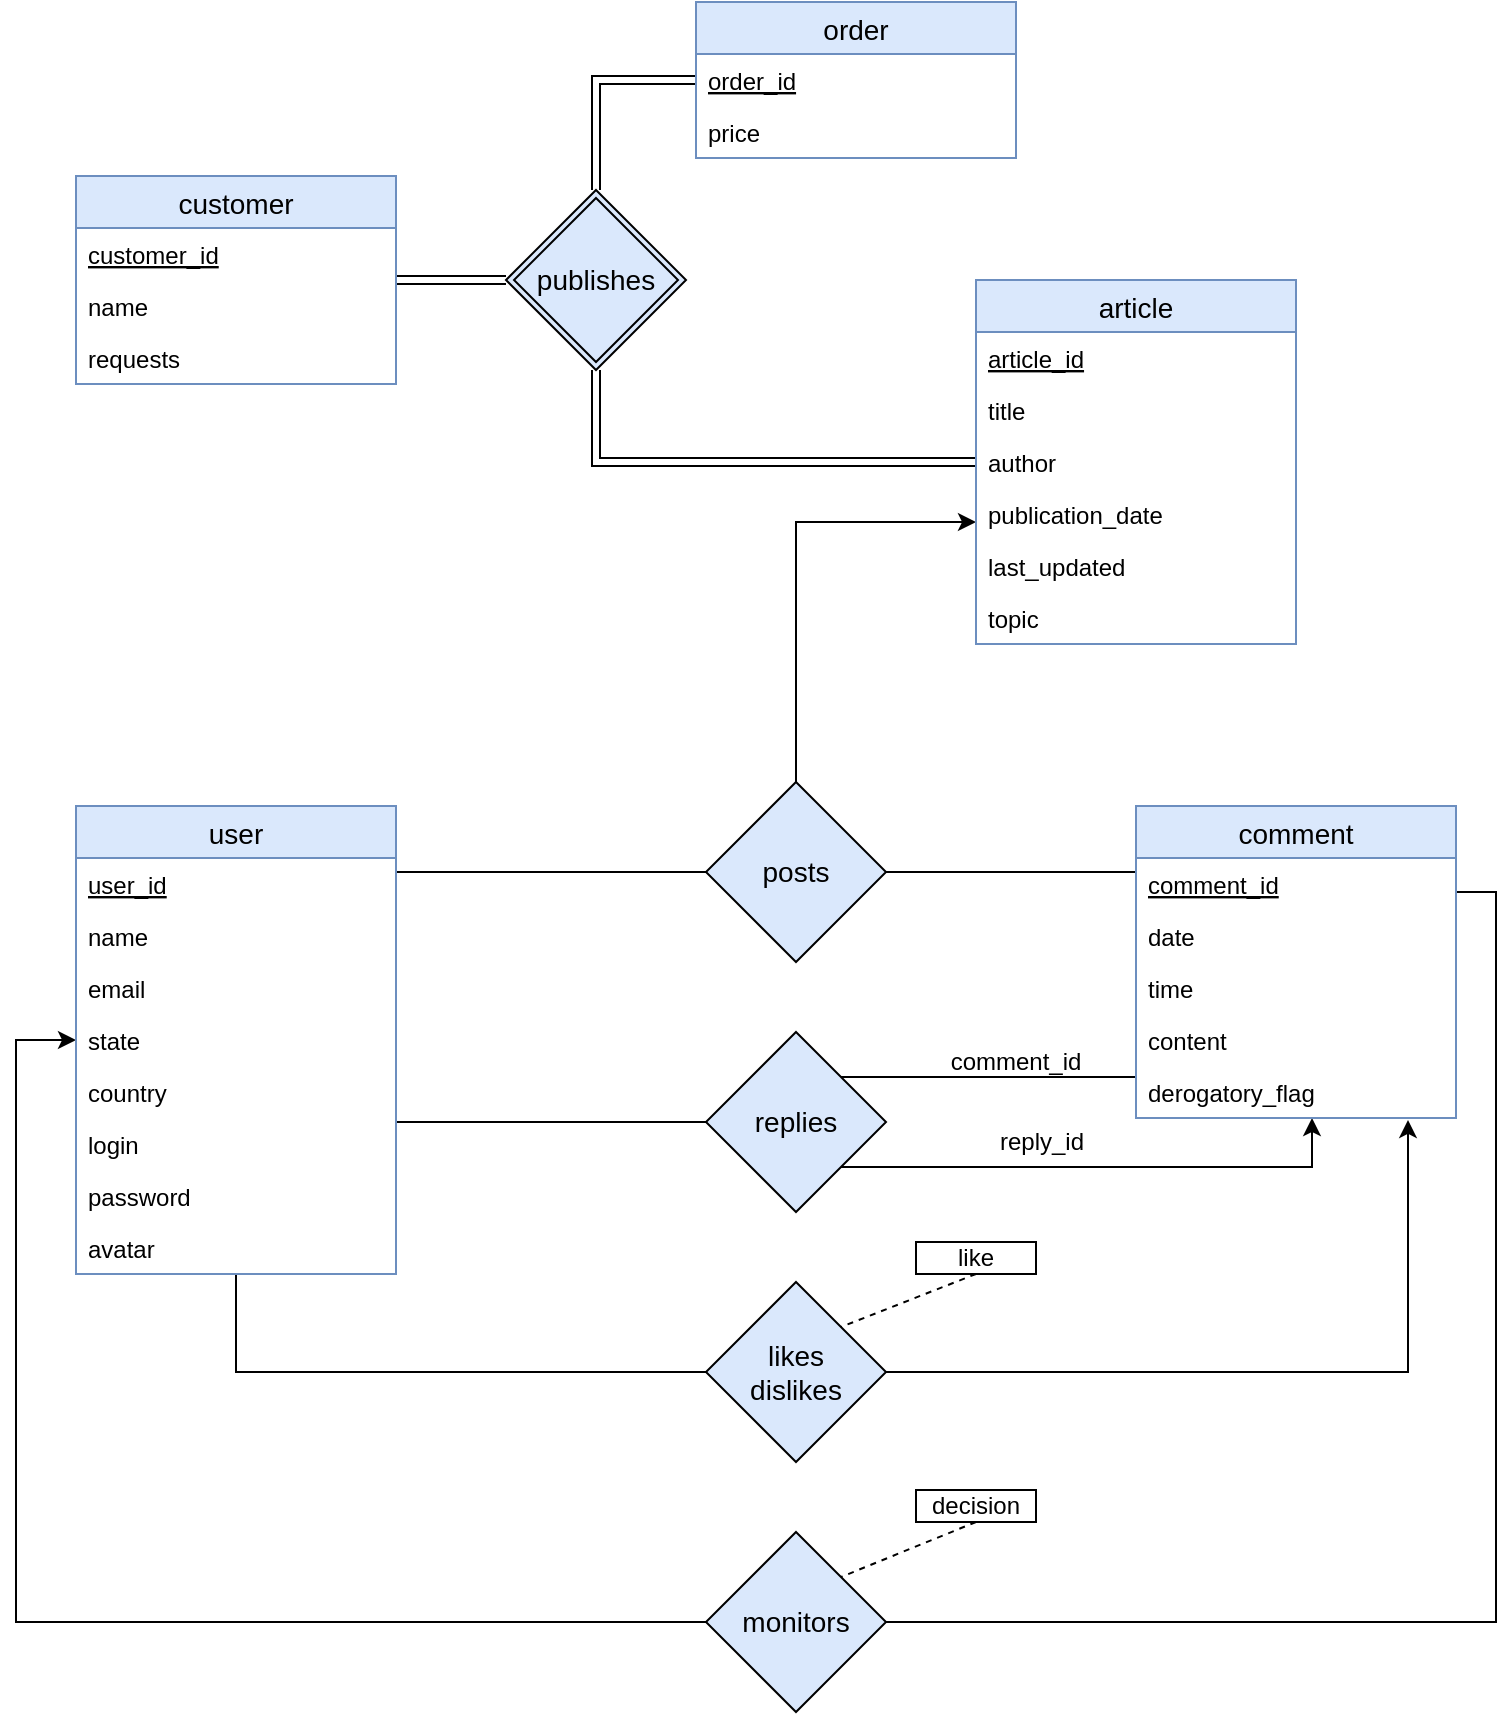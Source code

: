 <mxfile version="12.1.7" type="device" pages="2"><diagram id="J5sRYSSrkOY-bBvRd7DZ" name="Page-1"><mxGraphModel dx="975" dy="716" grid="1" gridSize="10" guides="1" tooltips="1" connect="1" arrows="1" fold="1" page="1" pageScale="1" pageWidth="850" pageHeight="1100" math="0" shadow="0"><root><mxCell id="0"/><mxCell id="1" parent="0"/><mxCell id="P60qEjC9iH_pSKKNC6zQ-42" value="" style="edgeStyle=orthogonalEdgeStyle;rounded=0;orthogonalLoop=1;jettySize=auto;html=1;endArrow=none;endFill=0;shape=link;" parent="1" source="P60qEjC9iH_pSKKNC6zQ-1" target="P60qEjC9iH_pSKKNC6zQ-29" edge="1"><mxGeometry relative="1" as="geometry"/></mxCell><mxCell id="P60qEjC9iH_pSKKNC6zQ-1" value="customer" style="swimlane;fontStyle=0;childLayout=stackLayout;horizontal=1;startSize=26;horizontalStack=0;resizeParent=1;resizeParentMax=0;resizeLast=0;collapsible=1;marginBottom=0;swimlaneFillColor=#ffffff;align=center;fontSize=14;fillColor=#dae8fc;strokeColor=#6c8ebf;" parent="1" vertex="1"><mxGeometry x="100" y="107" width="160" height="104" as="geometry"/></mxCell><mxCell id="P60qEjC9iH_pSKKNC6zQ-2" value="customer_id" style="text;spacingLeft=4;spacingRight=4;overflow=hidden;rotatable=0;points=[[0,0.5],[1,0.5]];portConstraint=eastwest;fontSize=12;fontStyle=4" parent="P60qEjC9iH_pSKKNC6zQ-1" vertex="1"><mxGeometry y="26" width="160" height="26" as="geometry"/></mxCell><mxCell id="P60qEjC9iH_pSKKNC6zQ-3" value="name" style="text;spacingLeft=4;spacingRight=4;overflow=hidden;rotatable=0;points=[[0,0.5],[1,0.5]];portConstraint=eastwest;fontSize=12;" parent="P60qEjC9iH_pSKKNC6zQ-1" vertex="1"><mxGeometry y="52" width="160" height="26" as="geometry"/></mxCell><mxCell id="aLjKvTkdx2f_NH4mkafS-1" value="requests" style="text;spacingLeft=4;spacingRight=4;overflow=hidden;rotatable=0;points=[[0,0.5],[1,0.5]];portConstraint=eastwest;fontSize=12;" vertex="1" parent="P60qEjC9iH_pSKKNC6zQ-1"><mxGeometry y="78" width="160" height="26" as="geometry"/></mxCell><mxCell id="P60qEjC9iH_pSKKNC6zQ-54" value="" style="edgeStyle=orthogonalEdgeStyle;rounded=0;orthogonalLoop=1;jettySize=auto;html=1;endArrow=none;endFill=0;entryX=0;entryY=0.5;entryDx=0;entryDy=0;" parent="1" source="P60qEjC9iH_pSKKNC6zQ-5" target="P60qEjC9iH_pSKKNC6zQ-43" edge="1"><mxGeometry relative="1" as="geometry"><mxPoint x="260" y="477" as="targetPoint"/><Array as="points"><mxPoint x="360" y="455"/><mxPoint x="360" y="455"/></Array></mxGeometry></mxCell><mxCell id="P60qEjC9iH_pSKKNC6zQ-84" value="" style="edgeStyle=orthogonalEdgeStyle;rounded=0;orthogonalLoop=1;jettySize=auto;html=1;endArrow=none;endFill=0;exitX=1;exitY=0.5;exitDx=0;exitDy=0;entryX=0;entryY=0.5;entryDx=0;entryDy=0;" parent="1" source="P60qEjC9iH_pSKKNC6zQ-26" target="P60qEjC9iH_pSKKNC6zQ-70" edge="1"><mxGeometry relative="1" as="geometry"><mxPoint x="100" y="674" as="targetPoint"/><Array as="points"><mxPoint x="260" y="580"/></Array></mxGeometry></mxCell><mxCell id="P60qEjC9iH_pSKKNC6zQ-111" value="" style="edgeStyle=orthogonalEdgeStyle;rounded=0;orthogonalLoop=1;jettySize=auto;html=1;endArrow=none;endFill=0;entryX=0;entryY=0.5;entryDx=0;entryDy=0;startArrow=classic;startFill=1;" parent="1" source="P60qEjC9iH_pSKKNC6zQ-5" target="P60qEjC9iH_pSKKNC6zQ-98" edge="1"><mxGeometry relative="1" as="geometry"><mxPoint x="180" y="714" as="targetPoint"/><Array as="points"><mxPoint x="70" y="539"/><mxPoint x="70" y="830"/></Array></mxGeometry></mxCell><mxCell id="P60qEjC9iH_pSKKNC6zQ-140" value="" style="edgeStyle=orthogonalEdgeStyle;rounded=0;orthogonalLoop=1;jettySize=auto;html=1;endArrow=none;endFill=0;entryX=0;entryY=0.5;entryDx=0;entryDy=0;" parent="1" source="P60qEjC9iH_pSKKNC6zQ-5" target="P60qEjC9iH_pSKKNC6zQ-94" edge="1"><mxGeometry relative="1" as="geometry"><mxPoint x="180" y="736" as="targetPoint"/><Array as="points"><mxPoint x="180" y="705"/></Array></mxGeometry></mxCell><mxCell id="P60qEjC9iH_pSKKNC6zQ-5" value="user" style="swimlane;fontStyle=0;childLayout=stackLayout;horizontal=1;startSize=26;horizontalStack=0;resizeParent=1;resizeParentMax=0;resizeLast=0;collapsible=1;marginBottom=0;swimlaneFillColor=#ffffff;align=center;fontSize=14;fillColor=#dae8fc;strokeColor=#6c8ebf;" parent="1" vertex="1"><mxGeometry x="100" y="422" width="160" height="234" as="geometry"/></mxCell><mxCell id="P60qEjC9iH_pSKKNC6zQ-6" value="user_id" style="text;spacingLeft=4;spacingRight=4;overflow=hidden;rotatable=0;points=[[0,0.5],[1,0.5]];portConstraint=eastwest;fontSize=12;fontStyle=4" parent="P60qEjC9iH_pSKKNC6zQ-5" vertex="1"><mxGeometry y="26" width="160" height="26" as="geometry"/></mxCell><mxCell id="P60qEjC9iH_pSKKNC6zQ-7" value="name" style="text;spacingLeft=4;spacingRight=4;overflow=hidden;rotatable=0;points=[[0,0.5],[1,0.5]];portConstraint=eastwest;fontSize=12;" parent="P60qEjC9iH_pSKKNC6zQ-5" vertex="1"><mxGeometry y="52" width="160" height="26" as="geometry"/></mxCell><mxCell id="P60qEjC9iH_pSKKNC6zQ-8" value="email" style="text;spacingLeft=4;spacingRight=4;overflow=hidden;rotatable=0;points=[[0,0.5],[1,0.5]];portConstraint=eastwest;fontSize=12;" parent="P60qEjC9iH_pSKKNC6zQ-5" vertex="1"><mxGeometry y="78" width="160" height="26" as="geometry"/></mxCell><mxCell id="P60qEjC9iH_pSKKNC6zQ-25" value="state" style="text;spacingLeft=4;spacingRight=4;overflow=hidden;rotatable=0;points=[[0,0.5],[1,0.5]];portConstraint=eastwest;fontSize=12;" parent="P60qEjC9iH_pSKKNC6zQ-5" vertex="1"><mxGeometry y="104" width="160" height="26" as="geometry"/></mxCell><mxCell id="P60qEjC9iH_pSKKNC6zQ-24" value="country" style="text;spacingLeft=4;spacingRight=4;overflow=hidden;rotatable=0;points=[[0,0.5],[1,0.5]];portConstraint=eastwest;fontSize=12;" parent="P60qEjC9iH_pSKKNC6zQ-5" vertex="1"><mxGeometry y="130" width="160" height="26" as="geometry"/></mxCell><mxCell id="P60qEjC9iH_pSKKNC6zQ-26" value="login" style="text;spacingLeft=4;spacingRight=4;overflow=hidden;rotatable=0;points=[[0,0.5],[1,0.5]];portConstraint=eastwest;fontSize=12;" parent="P60qEjC9iH_pSKKNC6zQ-5" vertex="1"><mxGeometry y="156" width="160" height="26" as="geometry"/></mxCell><mxCell id="P60qEjC9iH_pSKKNC6zQ-27" value="password" style="text;spacingLeft=4;spacingRight=4;overflow=hidden;rotatable=0;points=[[0,0.5],[1,0.5]];portConstraint=eastwest;fontSize=12;" parent="P60qEjC9iH_pSKKNC6zQ-5" vertex="1"><mxGeometry y="182" width="160" height="26" as="geometry"/></mxCell><mxCell id="P60qEjC9iH_pSKKNC6zQ-28" value="avatar" style="text;spacingLeft=4;spacingRight=4;overflow=hidden;rotatable=0;points=[[0,0.5],[1,0.5]];portConstraint=eastwest;fontSize=12;" parent="P60qEjC9iH_pSKKNC6zQ-5" vertex="1"><mxGeometry y="208" width="160" height="26" as="geometry"/></mxCell><mxCell id="P60qEjC9iH_pSKKNC6zQ-37" value="" style="edgeStyle=orthogonalEdgeStyle;rounded=0;orthogonalLoop=1;jettySize=auto;html=1;entryX=0.5;entryY=1;entryDx=0;entryDy=0;endArrow=none;endFill=0;shape=link;" parent="1" source="P60qEjC9iH_pSKKNC6zQ-9" target="P60qEjC9iH_pSKKNC6zQ-29" edge="1"><mxGeometry relative="1" as="geometry"/></mxCell><mxCell id="P60qEjC9iH_pSKKNC6zQ-69" value="" style="edgeStyle=orthogonalEdgeStyle;rounded=0;orthogonalLoop=1;jettySize=auto;html=1;endArrow=none;endFill=0;entryX=0.5;entryY=0;entryDx=0;entryDy=0;startArrow=classic;startFill=1;" parent="1" source="P60qEjC9iH_pSKKNC6zQ-9" target="P60qEjC9iH_pSKKNC6zQ-43" edge="1"><mxGeometry relative="1" as="geometry"><mxPoint x="460" y="421" as="targetPoint"/><Array as="points"><mxPoint x="460" y="280"/></Array></mxGeometry></mxCell><mxCell id="P60qEjC9iH_pSKKNC6zQ-9" value="article" style="swimlane;fontStyle=0;childLayout=stackLayout;horizontal=1;startSize=26;horizontalStack=0;resizeParent=1;resizeParentMax=0;resizeLast=0;collapsible=1;marginBottom=0;swimlaneFillColor=#ffffff;align=center;fontSize=14;fillColor=#dae8fc;strokeColor=#6c8ebf;" parent="1" vertex="1"><mxGeometry x="550" y="159" width="160" height="182" as="geometry"><mxRectangle x="440" y="240" width="70" height="26" as="alternateBounds"/></mxGeometry></mxCell><mxCell id="P60qEjC9iH_pSKKNC6zQ-10" value="article_id" style="text;spacingLeft=4;spacingRight=4;overflow=hidden;rotatable=0;points=[[0,0.5],[1,0.5]];portConstraint=eastwest;fontSize=12;fontStyle=4" parent="P60qEjC9iH_pSKKNC6zQ-9" vertex="1"><mxGeometry y="26" width="160" height="26" as="geometry"/></mxCell><mxCell id="P60qEjC9iH_pSKKNC6zQ-11" value="title" style="text;spacingLeft=4;spacingRight=4;overflow=hidden;rotatable=0;points=[[0,0.5],[1,0.5]];portConstraint=eastwest;fontSize=12;" parent="P60qEjC9iH_pSKKNC6zQ-9" vertex="1"><mxGeometry y="52" width="160" height="26" as="geometry"/></mxCell><mxCell id="P60qEjC9iH_pSKKNC6zQ-12" value="author" style="text;spacingLeft=4;spacingRight=4;overflow=hidden;rotatable=0;points=[[0,0.5],[1,0.5]];portConstraint=eastwest;fontSize=12;" parent="P60qEjC9iH_pSKKNC6zQ-9" vertex="1"><mxGeometry y="78" width="160" height="26" as="geometry"/></mxCell><mxCell id="P60qEjC9iH_pSKKNC6zQ-21" value="publication_date" style="text;spacingLeft=4;spacingRight=4;overflow=hidden;rotatable=0;points=[[0,0.5],[1,0.5]];portConstraint=eastwest;fontSize=12;" parent="P60qEjC9iH_pSKKNC6zQ-9" vertex="1"><mxGeometry y="104" width="160" height="26" as="geometry"/></mxCell><mxCell id="P60qEjC9iH_pSKKNC6zQ-22" value="last_updated" style="text;spacingLeft=4;spacingRight=4;overflow=hidden;rotatable=0;points=[[0,0.5],[1,0.5]];portConstraint=eastwest;fontSize=12;" parent="P60qEjC9iH_pSKKNC6zQ-9" vertex="1"><mxGeometry y="130" width="160" height="26" as="geometry"/></mxCell><mxCell id="P60qEjC9iH_pSKKNC6zQ-23" value="topic" style="text;spacingLeft=4;spacingRight=4;overflow=hidden;rotatable=0;points=[[0,0.5],[1,0.5]];portConstraint=eastwest;fontSize=12;" parent="P60qEjC9iH_pSKKNC6zQ-9" vertex="1"><mxGeometry y="156" width="160" height="26" as="geometry"/></mxCell><mxCell id="P60qEjC9iH_pSKKNC6zQ-60" value="" style="edgeStyle=orthogonalEdgeStyle;rounded=0;orthogonalLoop=1;jettySize=auto;html=1;endArrow=none;endFill=0;entryX=1;entryY=0.5;entryDx=0;entryDy=0;" parent="1" source="P60qEjC9iH_pSKKNC6zQ-13" target="P60qEjC9iH_pSKKNC6zQ-43" edge="1"><mxGeometry relative="1" as="geometry"><mxPoint x="540" y="412" as="targetPoint"/><Array as="points"><mxPoint x="570" y="455"/><mxPoint x="570" y="455"/></Array></mxGeometry></mxCell><mxCell id="P60qEjC9iH_pSKKNC6zQ-41" value="" style="edgeStyle=orthogonalEdgeStyle;rounded=0;orthogonalLoop=1;jettySize=auto;html=1;entryX=0.5;entryY=0;entryDx=0;entryDy=0;endArrow=none;endFill=0;shape=link;" parent="1" source="P60qEjC9iH_pSKKNC6zQ-17" target="P60qEjC9iH_pSKKNC6zQ-29" edge="1"><mxGeometry relative="1" as="geometry"><mxPoint x="380" y="79" as="targetPoint"/></mxGeometry></mxCell><mxCell id="P60qEjC9iH_pSKKNC6zQ-17" value="order" style="swimlane;fontStyle=0;childLayout=stackLayout;horizontal=1;startSize=26;horizontalStack=0;resizeParent=1;resizeParentMax=0;resizeLast=0;collapsible=1;marginBottom=0;swimlaneFillColor=#ffffff;align=center;fontSize=14;fillColor=#dae8fc;strokeColor=#6c8ebf;" parent="1" vertex="1"><mxGeometry x="410" y="20" width="160" height="78" as="geometry"/></mxCell><mxCell id="P60qEjC9iH_pSKKNC6zQ-18" value="order_id" style="text;spacingLeft=4;spacingRight=4;overflow=hidden;rotatable=0;points=[[0,0.5],[1,0.5]];portConstraint=eastwest;fontSize=12;fontStyle=4" parent="P60qEjC9iH_pSKKNC6zQ-17" vertex="1"><mxGeometry y="26" width="160" height="26" as="geometry"/></mxCell><mxCell id="P60qEjC9iH_pSKKNC6zQ-19" value="price" style="text;spacingLeft=4;spacingRight=4;overflow=hidden;rotatable=0;points=[[0,0.5],[1,0.5]];portConstraint=eastwest;fontSize=12;" parent="P60qEjC9iH_pSKKNC6zQ-17" vertex="1"><mxGeometry y="52" width="160" height="26" as="geometry"/></mxCell><mxCell id="P60qEjC9iH_pSKKNC6zQ-29" value="publishes" style="shape=rhombus;strokeWidth=1;fontSize=17;perimeter=rhombusPerimeter;whiteSpace=wrap;html=1;align=center;fontSize=14;fillColor=#dae8fc;strokeColor=#000000;aspect=fixed;double=1;" parent="1" vertex="1"><mxGeometry x="315" y="114" width="90" height="90" as="geometry"/></mxCell><mxCell id="P60qEjC9iH_pSKKNC6zQ-43" value="posts" style="shape=rhombus;strokeWidth=1;fontSize=17;perimeter=rhombusPerimeter;whiteSpace=wrap;html=1;align=center;fontSize=14;fillColor=#dae8fc;strokeColor=#000000;aspect=fixed;double=0;" parent="1" vertex="1"><mxGeometry x="415" y="410" width="90" height="90" as="geometry"/></mxCell><mxCell id="P60qEjC9iH_pSKKNC6zQ-70" value="replies" style="shape=rhombus;strokeWidth=1;fontSize=17;perimeter=rhombusPerimeter;whiteSpace=wrap;html=1;align=center;fontSize=14;fillColor=#dae8fc;strokeColor=#000000;aspect=fixed;" parent="1" vertex="1"><mxGeometry x="415" y="535" width="90" height="90" as="geometry"/></mxCell><mxCell id="P60qEjC9iH_pSKKNC6zQ-91" value="" style="edgeStyle=orthogonalEdgeStyle;rounded=0;orthogonalLoop=1;jettySize=auto;html=1;endArrow=none;endFill=0;entryX=1;entryY=1;entryDx=0;entryDy=0;startArrow=classic;startFill=1;" parent="1" source="P60qEjC9iH_pSKKNC6zQ-13" target="P60qEjC9iH_pSKKNC6zQ-70" edge="1"><mxGeometry relative="1" as="geometry"><mxPoint x="700" y="544" as="targetPoint"/><Array as="points"><mxPoint x="718" y="603"/></Array></mxGeometry></mxCell><mxCell id="P60qEjC9iH_pSKKNC6zQ-93" value="" style="edgeStyle=orthogonalEdgeStyle;rounded=0;orthogonalLoop=1;jettySize=auto;html=1;endArrow=none;endFill=0;entryX=1;entryY=0;entryDx=0;entryDy=0;" parent="1" source="P60qEjC9iH_pSKKNC6zQ-13" target="P60qEjC9iH_pSKKNC6zQ-70" edge="1"><mxGeometry relative="1" as="geometry"><Array as="points"><mxPoint x="684" y="558"/></Array></mxGeometry></mxCell><mxCell id="P60qEjC9iH_pSKKNC6zQ-117" value="" style="edgeStyle=orthogonalEdgeStyle;rounded=0;orthogonalLoop=1;jettySize=auto;html=1;endArrow=none;endFill=0;entryX=1;entryY=0.5;entryDx=0;entryDy=0;" parent="1" source="P60qEjC9iH_pSKKNC6zQ-13" target="P60qEjC9iH_pSKKNC6zQ-98" edge="1"><mxGeometry relative="1" as="geometry"><mxPoint x="870" y="465" as="targetPoint"/><Array as="points"><mxPoint x="810" y="465"/><mxPoint x="810" y="830"/></Array></mxGeometry></mxCell><mxCell id="P60qEjC9iH_pSKKNC6zQ-13" value="comment" style="swimlane;fontStyle=0;childLayout=stackLayout;horizontal=1;startSize=26;horizontalStack=0;resizeParent=1;resizeParentMax=0;resizeLast=0;collapsible=1;marginBottom=0;swimlaneFillColor=#ffffff;align=center;fontSize=14;fillColor=#dae8fc;strokeColor=#6c8ebf;" parent="1" vertex="1"><mxGeometry x="630" y="422" width="160" height="156" as="geometry"/></mxCell><mxCell id="P60qEjC9iH_pSKKNC6zQ-97" value="comment_id" style="text;spacingLeft=4;spacingRight=4;overflow=hidden;rotatable=0;points=[[0,0.5],[1,0.5]];portConstraint=eastwest;fontSize=12;fontStyle=4" parent="P60qEjC9iH_pSKKNC6zQ-13" vertex="1"><mxGeometry y="26" width="160" height="26" as="geometry"/></mxCell><mxCell id="P60qEjC9iH_pSKKNC6zQ-14" value="date" style="text;spacingLeft=4;spacingRight=4;overflow=hidden;rotatable=0;points=[[0,0.5],[1,0.5]];portConstraint=eastwest;fontSize=12;" parent="P60qEjC9iH_pSKKNC6zQ-13" vertex="1"><mxGeometry y="52" width="160" height="26" as="geometry"/></mxCell><mxCell id="P60qEjC9iH_pSKKNC6zQ-16" value="time" style="text;spacingLeft=4;spacingRight=4;overflow=hidden;rotatable=0;points=[[0,0.5],[1,0.5]];portConstraint=eastwest;fontSize=12;" parent="P60qEjC9iH_pSKKNC6zQ-13" vertex="1"><mxGeometry y="78" width="160" height="26" as="geometry"/></mxCell><mxCell id="P60qEjC9iH_pSKKNC6zQ-126" value="content" style="text;spacingLeft=4;spacingRight=4;overflow=hidden;rotatable=0;points=[[0,0.5],[1,0.5]];portConstraint=eastwest;fontSize=12;" parent="P60qEjC9iH_pSKKNC6zQ-13" vertex="1"><mxGeometry y="104" width="160" height="26" as="geometry"/></mxCell><mxCell id="P60qEjC9iH_pSKKNC6zQ-15" value="derogatory_flag" style="text;spacingLeft=4;spacingRight=4;overflow=hidden;rotatable=0;points=[[0,0.5],[1,0.5]];portConstraint=eastwest;fontSize=12;" parent="P60qEjC9iH_pSKKNC6zQ-13" vertex="1"><mxGeometry y="130" width="160" height="26" as="geometry"/></mxCell><mxCell id="P60qEjC9iH_pSKKNC6zQ-96" style="edgeStyle=orthogonalEdgeStyle;rounded=0;orthogonalLoop=1;jettySize=auto;html=1;entryX=0.85;entryY=1.038;entryDx=0;entryDy=0;entryPerimeter=0;endArrow=classic;endFill=1;exitX=1;exitY=0.5;exitDx=0;exitDy=0;startArrow=none;startFill=0;" parent="1" source="P60qEjC9iH_pSKKNC6zQ-94" target="P60qEjC9iH_pSKKNC6zQ-15" edge="1"><mxGeometry relative="1" as="geometry"><mxPoint x="540" y="640" as="sourcePoint"/><Array as="points"><mxPoint x="766" y="705"/></Array></mxGeometry></mxCell><mxCell id="P60qEjC9iH_pSKKNC6zQ-94" value="likes&lt;br&gt;dislikes" style="shape=rhombus;strokeWidth=1;fontSize=17;perimeter=rhombusPerimeter;whiteSpace=wrap;html=1;align=center;fontSize=14;fillColor=#dae8fc;strokeColor=#000000;aspect=fixed;double=0;" parent="1" vertex="1"><mxGeometry x="415" y="660" width="90" height="90" as="geometry"/></mxCell><mxCell id="P60qEjC9iH_pSKKNC6zQ-98" value="monitors" style="shape=rhombus;strokeWidth=1;fontSize=17;perimeter=rhombusPerimeter;whiteSpace=wrap;html=1;align=center;fontSize=14;fillColor=#dae8fc;strokeColor=#000000;aspect=fixed;double=0;" parent="1" vertex="1"><mxGeometry x="415" y="785" width="90" height="90" as="geometry"/></mxCell><mxCell id="P60qEjC9iH_pSKKNC6zQ-120" value="" style="rounded=0;orthogonalLoop=1;jettySize=auto;html=1;endArrow=none;endFill=0;entryX=1;entryY=0;entryDx=0;entryDy=0;exitX=0.5;exitY=1;exitDx=0;exitDy=0;dashed=1;" parent="1" source="P60qEjC9iH_pSKKNC6zQ-118" target="P60qEjC9iH_pSKKNC6zQ-94" edge="1"><mxGeometry relative="1" as="geometry"><mxPoint x="440" y="648" as="targetPoint"/></mxGeometry></mxCell><mxCell id="P60qEjC9iH_pSKKNC6zQ-118" value="like" style="rounded=0;whiteSpace=wrap;html=1;strokeWidth=1;strokeColor=#000000;" parent="1" vertex="1"><mxGeometry x="520" y="640" width="60" height="16" as="geometry"/></mxCell><mxCell id="P60qEjC9iH_pSKKNC6zQ-121" value="comment_id" style="text;html=1;strokeColor=none;fillColor=none;align=center;verticalAlign=middle;whiteSpace=wrap;rounded=0;" parent="1" vertex="1"><mxGeometry x="550" y="540" width="40" height="20" as="geometry"/></mxCell><mxCell id="P60qEjC9iH_pSKKNC6zQ-122" value="reply_id" style="text;html=1;resizable=0;points=[];autosize=1;align=left;verticalAlign=top;spacingTop=-4;" parent="1" vertex="1"><mxGeometry x="560" y="580" width="60" height="20" as="geometry"/></mxCell><mxCell id="P60qEjC9iH_pSKKNC6zQ-124" value="" style="rounded=0;orthogonalLoop=1;jettySize=auto;html=1;endArrow=none;endFill=0;exitX=0.5;exitY=1;exitDx=0;exitDy=0;dashed=1;entryX=1;entryY=0;entryDx=0;entryDy=0;" parent="1" source="P60qEjC9iH_pSKKNC6zQ-125" target="P60qEjC9iH_pSKKNC6zQ-98" edge="1"><mxGeometry relative="1" as="geometry"><mxPoint x="483" y="780" as="targetPoint"/></mxGeometry></mxCell><mxCell id="P60qEjC9iH_pSKKNC6zQ-125" value="decision" style="rounded=0;whiteSpace=wrap;html=1;strokeWidth=1;strokeColor=#000000;" parent="1" vertex="1"><mxGeometry x="520" y="764" width="60" height="16" as="geometry"/></mxCell></root></mxGraphModel></diagram><diagram id="heggUpUnNhVZ9n7d69Vu" name="Page-2"><mxGraphModel dx="975" dy="716" grid="1" gridSize="10" guides="1" tooltips="1" connect="1" arrows="1" fold="1" page="1" pageScale="1" pageWidth="850" pageHeight="1100" math="0" shadow="0"><root><mxCell id="DId0A9gPzKsZO6o88oz5-0"/><mxCell id="DId0A9gPzKsZO6o88oz5-1" parent="DId0A9gPzKsZO6o88oz5-0"/><mxCell id="DId0A9gPzKsZO6o88oz5-2" value="customer" style="swimlane;fontStyle=0;childLayout=stackLayout;horizontal=1;startSize=26;fillColor=#dae8fc;horizontalStack=0;resizeParent=1;resizeParentMax=0;resizeLast=0;collapsible=1;marginBottom=0;swimlaneFillColor=#ffffff;align=center;fontSize=14;strokeColor=#6c8ebf;" parent="DId0A9gPzKsZO6o88oz5-1" vertex="1"><mxGeometry x="40" y="40" width="160" height="118" as="geometry"/></mxCell><mxCell id="DId0A9gPzKsZO6o88oz5-3" value="customer_id" style="shape=partialRectangle;top=0;left=0;right=0;bottom=1;align=left;verticalAlign=middle;fillColor=none;spacingLeft=34;spacingRight=4;overflow=hidden;rotatable=0;points=[[0,0.5],[1,0.5]];portConstraint=eastwest;dropTarget=0;fontStyle=5;fontSize=12;" parent="DId0A9gPzKsZO6o88oz5-2" vertex="1"><mxGeometry y="26" width="160" height="30" as="geometry"/></mxCell><mxCell id="DId0A9gPzKsZO6o88oz5-4" value="PK" style="shape=partialRectangle;top=0;left=0;bottom=0;fillColor=none;align=left;verticalAlign=middle;spacingLeft=4;spacingRight=4;overflow=hidden;rotatable=0;points=[];portConstraint=eastwest;part=1;fontSize=12;" parent="DId0A9gPzKsZO6o88oz5-3" vertex="1" connectable="0"><mxGeometry width="30" height="30" as="geometry"/></mxCell><mxCell id="DId0A9gPzKsZO6o88oz5-5" value="name" style="shape=partialRectangle;top=0;left=0;right=0;bottom=0;align=left;verticalAlign=top;fillColor=none;spacingLeft=34;spacingRight=4;overflow=hidden;rotatable=0;points=[[0,0.5],[1,0.5]];portConstraint=eastwest;dropTarget=0;fontSize=12;" parent="DId0A9gPzKsZO6o88oz5-2" vertex="1"><mxGeometry y="56" width="160" height="26" as="geometry"/></mxCell><mxCell id="DId0A9gPzKsZO6o88oz5-6" value="" style="shape=partialRectangle;top=0;left=0;bottom=0;fillColor=none;align=left;verticalAlign=top;spacingLeft=4;spacingRight=4;overflow=hidden;rotatable=0;points=[];portConstraint=eastwest;part=1;fontSize=12;" parent="DId0A9gPzKsZO6o88oz5-5" vertex="1" connectable="0"><mxGeometry width="30" height="26" as="geometry"/></mxCell><mxCell id="W3Yr4Gxj60bA1prqRiRG-0" value="requests" style="shape=partialRectangle;top=0;left=0;right=0;bottom=0;align=left;verticalAlign=top;fillColor=none;spacingLeft=34;spacingRight=4;overflow=hidden;rotatable=0;points=[[0,0.5],[1,0.5]];portConstraint=eastwest;dropTarget=0;fontSize=12;" vertex="1" parent="DId0A9gPzKsZO6o88oz5-2"><mxGeometry y="82" width="160" height="26" as="geometry"/></mxCell><mxCell id="W3Yr4Gxj60bA1prqRiRG-1" value="" style="shape=partialRectangle;top=0;left=0;bottom=0;fillColor=none;align=left;verticalAlign=top;spacingLeft=4;spacingRight=4;overflow=hidden;rotatable=0;points=[];portConstraint=eastwest;part=1;fontSize=12;" vertex="1" connectable="0" parent="W3Yr4Gxj60bA1prqRiRG-0"><mxGeometry width="30" height="26" as="geometry"/></mxCell><mxCell id="DId0A9gPzKsZO6o88oz5-11" value="" style="shape=partialRectangle;top=0;left=0;right=0;bottom=0;align=left;verticalAlign=top;fillColor=none;spacingLeft=34;spacingRight=4;overflow=hidden;rotatable=0;points=[[0,0.5],[1,0.5]];portConstraint=eastwest;dropTarget=0;fontSize=12;" parent="DId0A9gPzKsZO6o88oz5-2" vertex="1"><mxGeometry y="108" width="160" height="10" as="geometry"/></mxCell><mxCell id="DId0A9gPzKsZO6o88oz5-12" value="" style="shape=partialRectangle;top=0;left=0;bottom=0;fillColor=none;align=left;verticalAlign=top;spacingLeft=4;spacingRight=4;overflow=hidden;rotatable=0;points=[];portConstraint=eastwest;part=1;fontSize=12;" parent="DId0A9gPzKsZO6o88oz5-11" vertex="1" connectable="0"><mxGeometry width="30" height="10" as="geometry"/></mxCell><mxCell id="DId0A9gPzKsZO6o88oz5-13" value="order" style="swimlane;fontStyle=0;childLayout=stackLayout;horizontal=1;startSize=26;fillColor=#dae8fc;horizontalStack=0;resizeParent=1;resizeParentMax=0;resizeLast=0;collapsible=1;marginBottom=0;swimlaneFillColor=#ffffff;align=center;fontSize=14;strokeColor=#6c8ebf;" parent="DId0A9gPzKsZO6o88oz5-1" vertex="1"><mxGeometry x="640" y="40" width="160" height="92" as="geometry"/></mxCell><mxCell id="DId0A9gPzKsZO6o88oz5-14" value="order_id" style="shape=partialRectangle;top=0;left=0;right=0;bottom=1;align=left;verticalAlign=middle;fillColor=none;spacingLeft=34;spacingRight=4;overflow=hidden;rotatable=0;points=[[0,0.5],[1,0.5]];portConstraint=eastwest;dropTarget=0;fontStyle=5;fontSize=12;" parent="DId0A9gPzKsZO6o88oz5-13" vertex="1"><mxGeometry y="26" width="160" height="30" as="geometry"/></mxCell><mxCell id="DId0A9gPzKsZO6o88oz5-15" value="PK" style="shape=partialRectangle;top=0;left=0;bottom=0;fillColor=none;align=left;verticalAlign=middle;spacingLeft=4;spacingRight=4;overflow=hidden;rotatable=0;points=[];portConstraint=eastwest;part=1;fontSize=12;" parent="DId0A9gPzKsZO6o88oz5-14" vertex="1" connectable="0"><mxGeometry width="30" height="30" as="geometry"/></mxCell><mxCell id="DId0A9gPzKsZO6o88oz5-16" value="price" style="shape=partialRectangle;top=0;left=0;right=0;bottom=0;align=left;verticalAlign=top;fillColor=none;spacingLeft=34;spacingRight=4;overflow=hidden;rotatable=0;points=[[0,0.5],[1,0.5]];portConstraint=eastwest;dropTarget=0;fontSize=12;" parent="DId0A9gPzKsZO6o88oz5-13" vertex="1"><mxGeometry y="56" width="160" height="26" as="geometry"/></mxCell><mxCell id="DId0A9gPzKsZO6o88oz5-17" value="" style="shape=partialRectangle;top=0;left=0;bottom=0;fillColor=none;align=left;verticalAlign=top;spacingLeft=4;spacingRight=4;overflow=hidden;rotatable=0;points=[];portConstraint=eastwest;part=1;fontSize=12;" parent="DId0A9gPzKsZO6o88oz5-16" vertex="1" connectable="0"><mxGeometry width="30" height="26" as="geometry"/></mxCell><mxCell id="DId0A9gPzKsZO6o88oz5-18" value="" style="shape=partialRectangle;top=0;left=0;right=0;bottom=0;align=left;verticalAlign=top;fillColor=none;spacingLeft=34;spacingRight=4;overflow=hidden;rotatable=0;points=[[0,0.5],[1,0.5]];portConstraint=eastwest;dropTarget=0;fontSize=12;" parent="DId0A9gPzKsZO6o88oz5-13" vertex="1"><mxGeometry y="82" width="160" height="10" as="geometry"/></mxCell><mxCell id="DId0A9gPzKsZO6o88oz5-19" value="" style="shape=partialRectangle;top=0;left=0;bottom=0;fillColor=none;align=left;verticalAlign=top;spacingLeft=4;spacingRight=4;overflow=hidden;rotatable=0;points=[];portConstraint=eastwest;part=1;fontSize=12;" parent="DId0A9gPzKsZO6o88oz5-18" vertex="1" connectable="0"><mxGeometry width="30" height="10" as="geometry"/></mxCell><mxCell id="DId0A9gPzKsZO6o88oz5-31" value="article" style="swimlane;fontStyle=0;childLayout=stackLayout;horizontal=1;startSize=26;fillColor=#dae8fc;horizontalStack=0;resizeParent=1;resizeParentMax=0;resizeLast=0;collapsible=1;marginBottom=0;swimlaneFillColor=#ffffff;align=center;fontSize=14;strokeColor=#6c8ebf;" parent="DId0A9gPzKsZO6o88oz5-1" vertex="1"><mxGeometry x="340" y="40" width="160" height="248" as="geometry"/></mxCell><mxCell id="DId0A9gPzKsZO6o88oz5-32" value="article_id" style="shape=partialRectangle;top=0;left=0;right=0;bottom=1;align=left;verticalAlign=middle;fillColor=none;spacingLeft=34;spacingRight=4;overflow=hidden;rotatable=0;points=[[0,0.5],[1,0.5]];portConstraint=eastwest;dropTarget=0;fontStyle=5;fontSize=12;" parent="DId0A9gPzKsZO6o88oz5-31" vertex="1"><mxGeometry y="26" width="160" height="30" as="geometry"/></mxCell><mxCell id="DId0A9gPzKsZO6o88oz5-33" value="PK" style="shape=partialRectangle;top=0;left=0;bottom=0;fillColor=none;align=left;verticalAlign=middle;spacingLeft=4;spacingRight=4;overflow=hidden;rotatable=0;points=[];portConstraint=eastwest;part=1;fontSize=12;" parent="DId0A9gPzKsZO6o88oz5-32" vertex="1" connectable="0"><mxGeometry width="30" height="30" as="geometry"/></mxCell><mxCell id="DId0A9gPzKsZO6o88oz5-40" value="title" style="shape=partialRectangle;top=0;left=0;right=0;bottom=0;align=left;verticalAlign=top;fillColor=none;spacingLeft=34;spacingRight=4;overflow=hidden;rotatable=0;points=[[0,0.5],[1,0.5]];portConstraint=eastwest;dropTarget=0;fontSize=12;" parent="DId0A9gPzKsZO6o88oz5-31" vertex="1"><mxGeometry y="56" width="160" height="26" as="geometry"/></mxCell><mxCell id="DId0A9gPzKsZO6o88oz5-41" value="" style="shape=partialRectangle;top=0;left=0;bottom=0;fillColor=none;align=left;verticalAlign=top;spacingLeft=4;spacingRight=4;overflow=hidden;rotatable=0;points=[];portConstraint=eastwest;part=1;fontSize=12;" parent="DId0A9gPzKsZO6o88oz5-40" vertex="1" connectable="0"><mxGeometry width="30" height="26" as="geometry"/></mxCell><mxCell id="DId0A9gPzKsZO6o88oz5-34" value="author" style="shape=partialRectangle;top=0;left=0;right=0;bottom=0;align=left;verticalAlign=top;fillColor=none;spacingLeft=34;spacingRight=4;overflow=hidden;rotatable=0;points=[[0,0.5],[1,0.5]];portConstraint=eastwest;dropTarget=0;fontSize=12;" parent="DId0A9gPzKsZO6o88oz5-31" vertex="1"><mxGeometry y="82" width="160" height="26" as="geometry"/></mxCell><mxCell id="DId0A9gPzKsZO6o88oz5-35" value="" style="shape=partialRectangle;top=0;left=0;bottom=0;fillColor=none;align=left;verticalAlign=top;spacingLeft=4;spacingRight=4;overflow=hidden;rotatable=0;points=[];portConstraint=eastwest;part=1;fontSize=12;" parent="DId0A9gPzKsZO6o88oz5-34" vertex="1" connectable="0"><mxGeometry width="30" height="26" as="geometry"/></mxCell><mxCell id="DId0A9gPzKsZO6o88oz5-38" value="publication_date" style="shape=partialRectangle;top=0;left=0;right=0;bottom=0;align=left;verticalAlign=top;fillColor=none;spacingLeft=34;spacingRight=4;overflow=hidden;rotatable=0;points=[[0,0.5],[1,0.5]];portConstraint=eastwest;dropTarget=0;fontSize=12;" parent="DId0A9gPzKsZO6o88oz5-31" vertex="1"><mxGeometry y="108" width="160" height="26" as="geometry"/></mxCell><mxCell id="DId0A9gPzKsZO6o88oz5-39" value="" style="shape=partialRectangle;top=0;left=0;bottom=0;fillColor=none;align=left;verticalAlign=top;spacingLeft=4;spacingRight=4;overflow=hidden;rotatable=0;points=[];portConstraint=eastwest;part=1;fontSize=12;" parent="DId0A9gPzKsZO6o88oz5-38" vertex="1" connectable="0"><mxGeometry width="30" height="26" as="geometry"/></mxCell><mxCell id="DId0A9gPzKsZO6o88oz5-44" value="last_updated" style="shape=partialRectangle;top=0;left=0;right=0;bottom=0;align=left;verticalAlign=top;fillColor=none;spacingLeft=34;spacingRight=4;overflow=hidden;rotatable=0;points=[[0,0.5],[1,0.5]];portConstraint=eastwest;dropTarget=0;fontSize=12;" parent="DId0A9gPzKsZO6o88oz5-31" vertex="1"><mxGeometry y="134" width="160" height="26" as="geometry"/></mxCell><mxCell id="DId0A9gPzKsZO6o88oz5-45" value="" style="shape=partialRectangle;top=0;left=0;bottom=0;fillColor=none;align=left;verticalAlign=top;spacingLeft=4;spacingRight=4;overflow=hidden;rotatable=0;points=[];portConstraint=eastwest;part=1;fontSize=12;" parent="DId0A9gPzKsZO6o88oz5-44" vertex="1" connectable="0"><mxGeometry width="30" height="26" as="geometry"/></mxCell><mxCell id="DId0A9gPzKsZO6o88oz5-42" value="topic" style="shape=partialRectangle;top=0;left=0;right=0;bottom=0;align=left;verticalAlign=top;fillColor=none;spacingLeft=34;spacingRight=4;overflow=hidden;rotatable=0;points=[[0,0.5],[1,0.5]];portConstraint=eastwest;dropTarget=0;fontSize=12;" parent="DId0A9gPzKsZO6o88oz5-31" vertex="1"><mxGeometry y="160" width="160" height="26" as="geometry"/></mxCell><mxCell id="DId0A9gPzKsZO6o88oz5-43" value="" style="shape=partialRectangle;top=0;left=0;bottom=0;fillColor=none;align=left;verticalAlign=top;spacingLeft=4;spacingRight=4;overflow=hidden;rotatable=0;points=[];portConstraint=eastwest;part=1;fontSize=12;" parent="DId0A9gPzKsZO6o88oz5-42" vertex="1" connectable="0"><mxGeometry width="30" height="26" as="geometry"/></mxCell><mxCell id="DId0A9gPzKsZO6o88oz5-55" value="fk_customer_id" style="shape=partialRectangle;top=0;left=0;right=0;bottom=0;align=left;verticalAlign=top;fillColor=none;spacingLeft=34;spacingRight=4;overflow=hidden;rotatable=0;points=[[0,0.5],[1,0.5]];portConstraint=eastwest;dropTarget=0;fontSize=12;" parent="DId0A9gPzKsZO6o88oz5-31" vertex="1"><mxGeometry y="186" width="160" height="26" as="geometry"/></mxCell><mxCell id="DId0A9gPzKsZO6o88oz5-56" value="FK" style="shape=partialRectangle;top=0;left=0;bottom=0;fillColor=none;align=left;verticalAlign=top;spacingLeft=4;spacingRight=4;overflow=hidden;rotatable=0;points=[];portConstraint=eastwest;part=1;fontSize=12;" parent="DId0A9gPzKsZO6o88oz5-55" vertex="1" connectable="0"><mxGeometry width="30" height="26" as="geometry"/></mxCell><mxCell id="DId0A9gPzKsZO6o88oz5-57" value="fk_order_id" style="shape=partialRectangle;top=0;left=0;right=0;bottom=0;align=left;verticalAlign=top;fillColor=none;spacingLeft=34;spacingRight=4;overflow=hidden;rotatable=0;points=[[0,0.5],[1,0.5]];portConstraint=eastwest;dropTarget=0;fontSize=12;" parent="DId0A9gPzKsZO6o88oz5-31" vertex="1"><mxGeometry y="212" width="160" height="26" as="geometry"/></mxCell><mxCell id="DId0A9gPzKsZO6o88oz5-58" value="FK" style="shape=partialRectangle;top=0;left=0;bottom=0;fillColor=none;align=left;verticalAlign=top;spacingLeft=4;spacingRight=4;overflow=hidden;rotatable=0;points=[];portConstraint=eastwest;part=1;fontSize=12;" parent="DId0A9gPzKsZO6o88oz5-57" vertex="1" connectable="0"><mxGeometry width="30" height="26" as="geometry"/></mxCell><mxCell id="DId0A9gPzKsZO6o88oz5-36" value="" style="shape=partialRectangle;top=0;left=0;right=0;bottom=0;align=left;verticalAlign=top;fillColor=none;spacingLeft=34;spacingRight=4;overflow=hidden;rotatable=0;points=[[0,0.5],[1,0.5]];portConstraint=eastwest;dropTarget=0;fontSize=12;" parent="DId0A9gPzKsZO6o88oz5-31" vertex="1"><mxGeometry y="238" width="160" height="10" as="geometry"/></mxCell><mxCell id="DId0A9gPzKsZO6o88oz5-37" value="" style="shape=partialRectangle;top=0;left=0;bottom=0;fillColor=none;align=left;verticalAlign=top;spacingLeft=4;spacingRight=4;overflow=hidden;rotatable=0;points=[];portConstraint=eastwest;part=1;fontSize=12;" parent="DId0A9gPzKsZO6o88oz5-36" vertex="1" connectable="0"><mxGeometry width="30" height="10" as="geometry"/></mxCell><mxCell id="DId0A9gPzKsZO6o88oz5-59" style="edgeStyle=orthogonalEdgeStyle;rounded=0;orthogonalLoop=1;jettySize=auto;html=1;exitX=0;exitY=0.5;exitDx=0;exitDy=0;entryX=1;entryY=0.5;entryDx=0;entryDy=0;" parent="DId0A9gPzKsZO6o88oz5-1" source="DId0A9gPzKsZO6o88oz5-55" target="DId0A9gPzKsZO6o88oz5-3" edge="1"><mxGeometry relative="1" as="geometry"/></mxCell><mxCell id="DId0A9gPzKsZO6o88oz5-60" style="edgeStyle=orthogonalEdgeStyle;rounded=0;orthogonalLoop=1;jettySize=auto;html=1;exitX=1;exitY=0.5;exitDx=0;exitDy=0;entryX=0;entryY=0.5;entryDx=0;entryDy=0;" parent="DId0A9gPzKsZO6o88oz5-1" source="DId0A9gPzKsZO6o88oz5-57" target="DId0A9gPzKsZO6o88oz5-14" edge="1"><mxGeometry relative="1" as="geometry"/></mxCell><mxCell id="DId0A9gPzKsZO6o88oz5-72" value="user" style="swimlane;fontStyle=0;childLayout=stackLayout;horizontal=1;startSize=26;fillColor=#dae8fc;horizontalStack=0;resizeParent=1;resizeParentMax=0;resizeLast=0;collapsible=1;marginBottom=0;swimlaneFillColor=#ffffff;align=center;fontSize=14;strokeColor=#6c8ebf;" parent="DId0A9gPzKsZO6o88oz5-1" vertex="1"><mxGeometry x="40" y="350" width="160" height="248" as="geometry"/></mxCell><mxCell id="DId0A9gPzKsZO6o88oz5-73" value="user_id" style="shape=partialRectangle;top=0;left=0;right=0;bottom=1;align=left;verticalAlign=middle;fillColor=none;spacingLeft=34;spacingRight=4;overflow=hidden;rotatable=0;points=[[0,0.5],[1,0.5]];portConstraint=eastwest;dropTarget=0;fontStyle=5;fontSize=12;" parent="DId0A9gPzKsZO6o88oz5-72" vertex="1"><mxGeometry y="26" width="160" height="30" as="geometry"/></mxCell><mxCell id="DId0A9gPzKsZO6o88oz5-74" value="PK" style="shape=partialRectangle;top=0;left=0;bottom=0;fillColor=none;align=left;verticalAlign=middle;spacingLeft=4;spacingRight=4;overflow=hidden;rotatable=0;points=[];portConstraint=eastwest;part=1;fontSize=12;" parent="DId0A9gPzKsZO6o88oz5-73" vertex="1" connectable="0"><mxGeometry width="30" height="30" as="geometry"/></mxCell><mxCell id="DId0A9gPzKsZO6o88oz5-75" value="name" style="shape=partialRectangle;top=0;left=0;right=0;bottom=0;align=left;verticalAlign=top;fillColor=none;spacingLeft=34;spacingRight=4;overflow=hidden;rotatable=0;points=[[0,0.5],[1,0.5]];portConstraint=eastwest;dropTarget=0;fontSize=12;" parent="DId0A9gPzKsZO6o88oz5-72" vertex="1"><mxGeometry y="56" width="160" height="26" as="geometry"/></mxCell><mxCell id="DId0A9gPzKsZO6o88oz5-76" value="" style="shape=partialRectangle;top=0;left=0;bottom=0;fillColor=none;align=left;verticalAlign=top;spacingLeft=4;spacingRight=4;overflow=hidden;rotatable=0;points=[];portConstraint=eastwest;part=1;fontSize=12;" parent="DId0A9gPzKsZO6o88oz5-75" vertex="1" connectable="0"><mxGeometry width="30" height="26" as="geometry"/></mxCell><mxCell id="DId0A9gPzKsZO6o88oz5-77" value="email" style="shape=partialRectangle;top=0;left=0;right=0;bottom=0;align=left;verticalAlign=top;fillColor=none;spacingLeft=34;spacingRight=4;overflow=hidden;rotatable=0;points=[[0,0.5],[1,0.5]];portConstraint=eastwest;dropTarget=0;fontSize=12;" parent="DId0A9gPzKsZO6o88oz5-72" vertex="1"><mxGeometry y="82" width="160" height="26" as="geometry"/></mxCell><mxCell id="DId0A9gPzKsZO6o88oz5-78" value="" style="shape=partialRectangle;top=0;left=0;bottom=0;fillColor=none;align=left;verticalAlign=top;spacingLeft=4;spacingRight=4;overflow=hidden;rotatable=0;points=[];portConstraint=eastwest;part=1;fontSize=12;" parent="DId0A9gPzKsZO6o88oz5-77" vertex="1" connectable="0"><mxGeometry width="30" height="26" as="geometry"/></mxCell><mxCell id="DId0A9gPzKsZO6o88oz5-79" value="state" style="shape=partialRectangle;top=0;left=0;right=0;bottom=0;align=left;verticalAlign=top;fillColor=none;spacingLeft=34;spacingRight=4;overflow=hidden;rotatable=0;points=[[0,0.5],[1,0.5]];portConstraint=eastwest;dropTarget=0;fontSize=12;" parent="DId0A9gPzKsZO6o88oz5-72" vertex="1"><mxGeometry y="108" width="160" height="26" as="geometry"/></mxCell><mxCell id="DId0A9gPzKsZO6o88oz5-80" value="" style="shape=partialRectangle;top=0;left=0;bottom=0;fillColor=none;align=left;verticalAlign=top;spacingLeft=4;spacingRight=4;overflow=hidden;rotatable=0;points=[];portConstraint=eastwest;part=1;fontSize=12;" parent="DId0A9gPzKsZO6o88oz5-79" vertex="1" connectable="0"><mxGeometry width="30" height="26" as="geometry"/></mxCell><mxCell id="DId0A9gPzKsZO6o88oz5-81" value="country" style="shape=partialRectangle;top=0;left=0;right=0;bottom=0;align=left;verticalAlign=top;fillColor=none;spacingLeft=34;spacingRight=4;overflow=hidden;rotatable=0;points=[[0,0.5],[1,0.5]];portConstraint=eastwest;dropTarget=0;fontSize=12;" parent="DId0A9gPzKsZO6o88oz5-72" vertex="1"><mxGeometry y="134" width="160" height="26" as="geometry"/></mxCell><mxCell id="DId0A9gPzKsZO6o88oz5-82" value="" style="shape=partialRectangle;top=0;left=0;bottom=0;fillColor=none;align=left;verticalAlign=top;spacingLeft=4;spacingRight=4;overflow=hidden;rotatable=0;points=[];portConstraint=eastwest;part=1;fontSize=12;" parent="DId0A9gPzKsZO6o88oz5-81" vertex="1" connectable="0"><mxGeometry width="30" height="26" as="geometry"/></mxCell><mxCell id="DId0A9gPzKsZO6o88oz5-83" value="login" style="shape=partialRectangle;top=0;left=0;right=0;bottom=0;align=left;verticalAlign=top;fillColor=none;spacingLeft=34;spacingRight=4;overflow=hidden;rotatable=0;points=[[0,0.5],[1,0.5]];portConstraint=eastwest;dropTarget=0;fontSize=12;" parent="DId0A9gPzKsZO6o88oz5-72" vertex="1"><mxGeometry y="160" width="160" height="26" as="geometry"/></mxCell><mxCell id="DId0A9gPzKsZO6o88oz5-84" value="" style="shape=partialRectangle;top=0;left=0;bottom=0;fillColor=none;align=left;verticalAlign=top;spacingLeft=4;spacingRight=4;overflow=hidden;rotatable=0;points=[];portConstraint=eastwest;part=1;fontSize=12;" parent="DId0A9gPzKsZO6o88oz5-83" vertex="1" connectable="0"><mxGeometry width="30" height="26" as="geometry"/></mxCell><mxCell id="DId0A9gPzKsZO6o88oz5-85" value="password" style="shape=partialRectangle;top=0;left=0;right=0;bottom=0;align=left;verticalAlign=top;fillColor=none;spacingLeft=34;spacingRight=4;overflow=hidden;rotatable=0;points=[[0,0.5],[1,0.5]];portConstraint=eastwest;dropTarget=0;fontSize=12;" parent="DId0A9gPzKsZO6o88oz5-72" vertex="1"><mxGeometry y="186" width="160" height="26" as="geometry"/></mxCell><mxCell id="DId0A9gPzKsZO6o88oz5-86" value="" style="shape=partialRectangle;top=0;left=0;bottom=0;fillColor=none;align=left;verticalAlign=top;spacingLeft=4;spacingRight=4;overflow=hidden;rotatable=0;points=[];portConstraint=eastwest;part=1;fontSize=12;" parent="DId0A9gPzKsZO6o88oz5-85" vertex="1" connectable="0"><mxGeometry width="30" height="26" as="geometry"/></mxCell><mxCell id="DId0A9gPzKsZO6o88oz5-87" value="avatar" style="shape=partialRectangle;top=0;left=0;right=0;bottom=0;align=left;verticalAlign=top;fillColor=none;spacingLeft=34;spacingRight=4;overflow=hidden;rotatable=0;points=[[0,0.5],[1,0.5]];portConstraint=eastwest;dropTarget=0;fontSize=12;" parent="DId0A9gPzKsZO6o88oz5-72" vertex="1"><mxGeometry y="212" width="160" height="26" as="geometry"/></mxCell><mxCell id="DId0A9gPzKsZO6o88oz5-88" value="" style="shape=partialRectangle;top=0;left=0;bottom=0;fillColor=none;align=left;verticalAlign=top;spacingLeft=4;spacingRight=4;overflow=hidden;rotatable=0;points=[];portConstraint=eastwest;part=1;fontSize=12;" parent="DId0A9gPzKsZO6o88oz5-87" vertex="1" connectable="0"><mxGeometry width="30" height="26" as="geometry"/></mxCell><mxCell id="DId0A9gPzKsZO6o88oz5-89" value="" style="shape=partialRectangle;top=0;left=0;right=0;bottom=0;align=left;verticalAlign=top;fillColor=none;spacingLeft=34;spacingRight=4;overflow=hidden;rotatable=0;points=[[0,0.5],[1,0.5]];portConstraint=eastwest;dropTarget=0;fontSize=12;" parent="DId0A9gPzKsZO6o88oz5-72" vertex="1"><mxGeometry y="238" width="160" height="10" as="geometry"/></mxCell><mxCell id="DId0A9gPzKsZO6o88oz5-90" value="" style="shape=partialRectangle;top=0;left=0;bottom=0;fillColor=none;align=left;verticalAlign=top;spacingLeft=4;spacingRight=4;overflow=hidden;rotatable=0;points=[];portConstraint=eastwest;part=1;fontSize=12;" parent="DId0A9gPzKsZO6o88oz5-89" vertex="1" connectable="0"><mxGeometry width="30" height="10" as="geometry"/></mxCell><mxCell id="DId0A9gPzKsZO6o88oz5-91" value="post" style="swimlane;fontStyle=0;childLayout=stackLayout;horizontal=1;startSize=26;fillColor=#dae8fc;horizontalStack=0;resizeParent=1;resizeParentMax=0;resizeLast=0;collapsible=1;marginBottom=0;swimlaneFillColor=#ffffff;align=center;fontSize=14;strokeColor=#6c8ebf;" parent="DId0A9gPzKsZO6o88oz5-1" vertex="1"><mxGeometry x="340" y="350" width="160" height="144" as="geometry"/></mxCell><mxCell id="DId0A9gPzKsZO6o88oz5-92" value="post_id" style="shape=partialRectangle;top=0;left=0;right=0;bottom=1;align=left;verticalAlign=middle;fillColor=none;spacingLeft=34;spacingRight=4;overflow=hidden;rotatable=0;points=[[0,0.5],[1,0.5]];portConstraint=eastwest;dropTarget=0;fontStyle=5;fontSize=12;" parent="DId0A9gPzKsZO6o88oz5-91" vertex="1"><mxGeometry y="26" width="160" height="30" as="geometry"/></mxCell><mxCell id="DId0A9gPzKsZO6o88oz5-93" value="PK" style="shape=partialRectangle;top=0;left=0;bottom=0;fillColor=none;align=left;verticalAlign=middle;spacingLeft=4;spacingRight=4;overflow=hidden;rotatable=0;points=[];portConstraint=eastwest;part=1;fontSize=12;" parent="DId0A9gPzKsZO6o88oz5-92" vertex="1" connectable="0"><mxGeometry width="30" height="30" as="geometry"/></mxCell><mxCell id="DId0A9gPzKsZO6o88oz5-94" value="fk_comment_id" style="shape=partialRectangle;top=0;left=0;right=0;bottom=0;align=left;verticalAlign=top;fillColor=none;spacingLeft=34;spacingRight=4;overflow=hidden;rotatable=0;points=[[0,0.5],[1,0.5]];portConstraint=eastwest;dropTarget=0;fontSize=12;" parent="DId0A9gPzKsZO6o88oz5-91" vertex="1"><mxGeometry y="56" width="160" height="26" as="geometry"/></mxCell><mxCell id="DId0A9gPzKsZO6o88oz5-95" value="FK" style="shape=partialRectangle;top=0;left=0;bottom=0;fillColor=none;align=left;verticalAlign=top;spacingLeft=4;spacingRight=4;overflow=hidden;rotatable=0;points=[];portConstraint=eastwest;part=1;fontSize=12;" parent="DId0A9gPzKsZO6o88oz5-94" vertex="1" connectable="0"><mxGeometry width="30" height="26" as="geometry"/></mxCell><mxCell id="DId0A9gPzKsZO6o88oz5-96" value="fk_user_id" style="shape=partialRectangle;top=0;left=0;right=0;bottom=0;align=left;verticalAlign=top;fillColor=none;spacingLeft=34;spacingRight=4;overflow=hidden;rotatable=0;points=[[0,0.5],[1,0.5]];portConstraint=eastwest;dropTarget=0;fontSize=12;" parent="DId0A9gPzKsZO6o88oz5-91" vertex="1"><mxGeometry y="82" width="160" height="26" as="geometry"/></mxCell><mxCell id="DId0A9gPzKsZO6o88oz5-97" value="FK" style="shape=partialRectangle;top=0;left=0;bottom=0;fillColor=none;align=left;verticalAlign=top;spacingLeft=4;spacingRight=4;overflow=hidden;rotatable=0;points=[];portConstraint=eastwest;part=1;fontSize=12;" parent="DId0A9gPzKsZO6o88oz5-96" vertex="1" connectable="0"><mxGeometry width="30" height="26" as="geometry"/></mxCell><mxCell id="DId0A9gPzKsZO6o88oz5-98" value="fk_article_id" style="shape=partialRectangle;top=0;left=0;right=0;bottom=0;align=left;verticalAlign=top;fillColor=none;spacingLeft=34;spacingRight=4;overflow=hidden;rotatable=0;points=[[0,0.5],[1,0.5]];portConstraint=eastwest;dropTarget=0;fontSize=12;" parent="DId0A9gPzKsZO6o88oz5-91" vertex="1"><mxGeometry y="108" width="160" height="26" as="geometry"/></mxCell><mxCell id="DId0A9gPzKsZO6o88oz5-99" value="FK" style="shape=partialRectangle;top=0;left=0;bottom=0;fillColor=none;align=left;verticalAlign=top;spacingLeft=4;spacingRight=4;overflow=hidden;rotatable=0;points=[];portConstraint=eastwest;part=1;fontSize=12;" parent="DId0A9gPzKsZO6o88oz5-98" vertex="1" connectable="0"><mxGeometry width="30" height="26" as="geometry"/></mxCell><mxCell id="DId0A9gPzKsZO6o88oz5-100" value="" style="shape=partialRectangle;top=0;left=0;right=0;bottom=0;align=left;verticalAlign=top;fillColor=none;spacingLeft=34;spacingRight=4;overflow=hidden;rotatable=0;points=[[0,0.5],[1,0.5]];portConstraint=eastwest;dropTarget=0;fontSize=12;" parent="DId0A9gPzKsZO6o88oz5-91" vertex="1"><mxGeometry y="134" width="160" height="10" as="geometry"/></mxCell><mxCell id="DId0A9gPzKsZO6o88oz5-101" value="" style="shape=partialRectangle;top=0;left=0;bottom=0;fillColor=none;align=left;verticalAlign=top;spacingLeft=4;spacingRight=4;overflow=hidden;rotatable=0;points=[];portConstraint=eastwest;part=1;fontSize=12;" parent="DId0A9gPzKsZO6o88oz5-100" vertex="1" connectable="0"><mxGeometry width="30" height="10" as="geometry"/></mxCell><mxCell id="DId0A9gPzKsZO6o88oz5-102" value="comment" style="swimlane;fontStyle=0;childLayout=stackLayout;horizontal=1;startSize=26;fillColor=#dae8fc;horizontalStack=0;resizeParent=1;resizeParentMax=0;resizeLast=0;collapsible=1;marginBottom=0;swimlaneFillColor=#ffffff;align=center;fontSize=14;strokeColor=#6c8ebf;" parent="DId0A9gPzKsZO6o88oz5-1" vertex="1"><mxGeometry x="640" y="350" width="160" height="170" as="geometry"/></mxCell><mxCell id="DId0A9gPzKsZO6o88oz5-103" value="comment_id" style="shape=partialRectangle;top=0;left=0;right=0;bottom=1;align=left;verticalAlign=middle;fillColor=none;spacingLeft=34;spacingRight=4;overflow=hidden;rotatable=0;points=[[0,0.5],[1,0.5]];portConstraint=eastwest;dropTarget=0;fontStyle=5;fontSize=12;" parent="DId0A9gPzKsZO6o88oz5-102" vertex="1"><mxGeometry y="26" width="160" height="30" as="geometry"/></mxCell><mxCell id="DId0A9gPzKsZO6o88oz5-104" value="PK" style="shape=partialRectangle;top=0;left=0;bottom=0;fillColor=none;align=left;verticalAlign=middle;spacingLeft=4;spacingRight=4;overflow=hidden;rotatable=0;points=[];portConstraint=eastwest;part=1;fontSize=12;" parent="DId0A9gPzKsZO6o88oz5-103" vertex="1" connectable="0"><mxGeometry width="30" height="30" as="geometry"/></mxCell><mxCell id="DId0A9gPzKsZO6o88oz5-105" value="date" style="shape=partialRectangle;top=0;left=0;right=0;bottom=0;align=left;verticalAlign=top;fillColor=none;spacingLeft=34;spacingRight=4;overflow=hidden;rotatable=0;points=[[0,0.5],[1,0.5]];portConstraint=eastwest;dropTarget=0;fontSize=12;" parent="DId0A9gPzKsZO6o88oz5-102" vertex="1"><mxGeometry y="56" width="160" height="26" as="geometry"/></mxCell><mxCell id="DId0A9gPzKsZO6o88oz5-106" value="" style="shape=partialRectangle;top=0;left=0;bottom=0;fillColor=none;align=left;verticalAlign=top;spacingLeft=4;spacingRight=4;overflow=hidden;rotatable=0;points=[];portConstraint=eastwest;part=1;fontSize=12;" parent="DId0A9gPzKsZO6o88oz5-105" vertex="1" connectable="0"><mxGeometry width="30" height="26" as="geometry"/></mxCell><mxCell id="DId0A9gPzKsZO6o88oz5-107" value="time" style="shape=partialRectangle;top=0;left=0;right=0;bottom=0;align=left;verticalAlign=top;fillColor=none;spacingLeft=34;spacingRight=4;overflow=hidden;rotatable=0;points=[[0,0.5],[1,0.5]];portConstraint=eastwest;dropTarget=0;fontSize=12;" parent="DId0A9gPzKsZO6o88oz5-102" vertex="1"><mxGeometry y="82" width="160" height="26" as="geometry"/></mxCell><mxCell id="DId0A9gPzKsZO6o88oz5-108" value="" style="shape=partialRectangle;top=0;left=0;bottom=0;fillColor=none;align=left;verticalAlign=top;spacingLeft=4;spacingRight=4;overflow=hidden;rotatable=0;points=[];portConstraint=eastwest;part=1;fontSize=12;" parent="DId0A9gPzKsZO6o88oz5-107" vertex="1" connectable="0"><mxGeometry width="30" height="26" as="geometry"/></mxCell><mxCell id="DId0A9gPzKsZO6o88oz5-109" value="content" style="shape=partialRectangle;top=0;left=0;right=0;bottom=0;align=left;verticalAlign=top;fillColor=none;spacingLeft=34;spacingRight=4;overflow=hidden;rotatable=0;points=[[0,0.5],[1,0.5]];portConstraint=eastwest;dropTarget=0;fontSize=12;" parent="DId0A9gPzKsZO6o88oz5-102" vertex="1"><mxGeometry y="108" width="160" height="26" as="geometry"/></mxCell><mxCell id="DId0A9gPzKsZO6o88oz5-110" value="" style="shape=partialRectangle;top=0;left=0;bottom=0;fillColor=none;align=left;verticalAlign=top;spacingLeft=4;spacingRight=4;overflow=hidden;rotatable=0;points=[];portConstraint=eastwest;part=1;fontSize=12;" parent="DId0A9gPzKsZO6o88oz5-109" vertex="1" connectable="0"><mxGeometry width="30" height="26" as="geometry"/></mxCell><mxCell id="DId0A9gPzKsZO6o88oz5-111" value="derogatory_flag" style="shape=partialRectangle;top=0;left=0;right=0;bottom=0;align=left;verticalAlign=top;fillColor=none;spacingLeft=34;spacingRight=4;overflow=hidden;rotatable=0;points=[[0,0.5],[1,0.5]];portConstraint=eastwest;dropTarget=0;fontSize=12;" parent="DId0A9gPzKsZO6o88oz5-102" vertex="1"><mxGeometry y="134" width="160" height="26" as="geometry"/></mxCell><mxCell id="DId0A9gPzKsZO6o88oz5-112" value="" style="shape=partialRectangle;top=0;left=0;bottom=0;fillColor=none;align=left;verticalAlign=top;spacingLeft=4;spacingRight=4;overflow=hidden;rotatable=0;points=[];portConstraint=eastwest;part=1;fontSize=12;" parent="DId0A9gPzKsZO6o88oz5-111" vertex="1" connectable="0"><mxGeometry width="30" height="26" as="geometry"/></mxCell><mxCell id="DId0A9gPzKsZO6o88oz5-119" value="" style="shape=partialRectangle;top=0;left=0;right=0;bottom=0;align=left;verticalAlign=top;fillColor=none;spacingLeft=34;spacingRight=4;overflow=hidden;rotatable=0;points=[[0,0.5],[1,0.5]];portConstraint=eastwest;dropTarget=0;fontSize=12;" parent="DId0A9gPzKsZO6o88oz5-102" vertex="1"><mxGeometry y="160" width="160" height="10" as="geometry"/></mxCell><mxCell id="DId0A9gPzKsZO6o88oz5-120" value="" style="shape=partialRectangle;top=0;left=0;bottom=0;fillColor=none;align=left;verticalAlign=top;spacingLeft=4;spacingRight=4;overflow=hidden;rotatable=0;points=[];portConstraint=eastwest;part=1;fontSize=12;" parent="DId0A9gPzKsZO6o88oz5-119" vertex="1" connectable="0"><mxGeometry width="30" height="10" as="geometry"/></mxCell><mxCell id="DId0A9gPzKsZO6o88oz5-132" value="likes_dislikes" style="swimlane;fontStyle=0;childLayout=stackLayout;horizontal=1;startSize=26;fillColor=#dae8fc;horizontalStack=0;resizeParent=1;resizeParentMax=0;resizeLast=0;collapsible=1;marginBottom=0;swimlaneFillColor=#ffffff;align=center;fontSize=14;strokeColor=#6c8ebf;" parent="DId0A9gPzKsZO6o88oz5-1" vertex="1"><mxGeometry x="340" y="517.5" width="160" height="170" as="geometry"/></mxCell><mxCell id="DId0A9gPzKsZO6o88oz5-133" value="likes_id" style="shape=partialRectangle;top=0;left=0;right=0;bottom=1;align=left;verticalAlign=middle;fillColor=none;spacingLeft=34;spacingRight=4;overflow=hidden;rotatable=0;points=[[0,0.5],[1,0.5]];portConstraint=eastwest;dropTarget=0;fontStyle=5;fontSize=12;" parent="DId0A9gPzKsZO6o88oz5-132" vertex="1"><mxGeometry y="26" width="160" height="30" as="geometry"/></mxCell><mxCell id="DId0A9gPzKsZO6o88oz5-134" value="PK" style="shape=partialRectangle;top=0;left=0;bottom=0;fillColor=none;align=left;verticalAlign=middle;spacingLeft=4;spacingRight=4;overflow=hidden;rotatable=0;points=[];portConstraint=eastwest;part=1;fontSize=12;" parent="DId0A9gPzKsZO6o88oz5-133" vertex="1" connectable="0"><mxGeometry width="30" height="30" as="geometry"/></mxCell><mxCell id="DId0A9gPzKsZO6o88oz5-143" value="like" style="shape=partialRectangle;top=0;left=0;right=0;bottom=0;align=left;verticalAlign=top;fillColor=none;spacingLeft=34;spacingRight=4;overflow=hidden;rotatable=0;points=[[0,0.5],[1,0.5]];portConstraint=eastwest;dropTarget=0;fontSize=12;" parent="DId0A9gPzKsZO6o88oz5-132" vertex="1"><mxGeometry y="56" width="160" height="26" as="geometry"/></mxCell><mxCell id="DId0A9gPzKsZO6o88oz5-144" value="" style="shape=partialRectangle;top=0;left=0;bottom=0;fillColor=none;align=left;verticalAlign=top;spacingLeft=4;spacingRight=4;overflow=hidden;rotatable=0;points=[];portConstraint=eastwest;part=1;fontSize=12;" parent="DId0A9gPzKsZO6o88oz5-143" vertex="1" connectable="0"><mxGeometry width="30" height="26" as="geometry"/></mxCell><mxCell id="DId0A9gPzKsZO6o88oz5-135" value="fk_comment_id" style="shape=partialRectangle;top=0;left=0;right=0;bottom=0;align=left;verticalAlign=top;fillColor=none;spacingLeft=34;spacingRight=4;overflow=hidden;rotatable=0;points=[[0,0.5],[1,0.5]];portConstraint=eastwest;dropTarget=0;fontSize=12;" parent="DId0A9gPzKsZO6o88oz5-132" vertex="1"><mxGeometry y="82" width="160" height="26" as="geometry"/></mxCell><mxCell id="DId0A9gPzKsZO6o88oz5-136" value="FK" style="shape=partialRectangle;top=0;left=0;bottom=0;fillColor=none;align=left;verticalAlign=top;spacingLeft=4;spacingRight=4;overflow=hidden;rotatable=0;points=[];portConstraint=eastwest;part=1;fontSize=12;" parent="DId0A9gPzKsZO6o88oz5-135" vertex="1" connectable="0"><mxGeometry width="30" height="26" as="geometry"/></mxCell><mxCell id="DId0A9gPzKsZO6o88oz5-137" value="fk_user_id" style="shape=partialRectangle;top=0;left=0;right=0;bottom=0;align=left;verticalAlign=top;fillColor=none;spacingLeft=34;spacingRight=4;overflow=hidden;rotatable=0;points=[[0,0.5],[1,0.5]];portConstraint=eastwest;dropTarget=0;fontSize=12;" parent="DId0A9gPzKsZO6o88oz5-132" vertex="1"><mxGeometry y="108" width="160" height="26" as="geometry"/></mxCell><mxCell id="DId0A9gPzKsZO6o88oz5-138" value="FK" style="shape=partialRectangle;top=0;left=0;bottom=0;fillColor=none;align=left;verticalAlign=top;spacingLeft=4;spacingRight=4;overflow=hidden;rotatable=0;points=[];portConstraint=eastwest;part=1;fontSize=12;" parent="DId0A9gPzKsZO6o88oz5-137" vertex="1" connectable="0"><mxGeometry width="30" height="26" as="geometry"/></mxCell><mxCell id="DId0A9gPzKsZO6o88oz5-139" value="fk_article_id" style="shape=partialRectangle;top=0;left=0;right=0;bottom=0;align=left;verticalAlign=top;fillColor=none;spacingLeft=34;spacingRight=4;overflow=hidden;rotatable=0;points=[[0,0.5],[1,0.5]];portConstraint=eastwest;dropTarget=0;fontSize=12;" parent="DId0A9gPzKsZO6o88oz5-132" vertex="1"><mxGeometry y="134" width="160" height="26" as="geometry"/></mxCell><mxCell id="DId0A9gPzKsZO6o88oz5-140" value="FK" style="shape=partialRectangle;top=0;left=0;bottom=0;fillColor=none;align=left;verticalAlign=top;spacingLeft=4;spacingRight=4;overflow=hidden;rotatable=0;points=[];portConstraint=eastwest;part=1;fontSize=12;" parent="DId0A9gPzKsZO6o88oz5-139" vertex="1" connectable="0"><mxGeometry width="30" height="26" as="geometry"/></mxCell><mxCell id="DId0A9gPzKsZO6o88oz5-141" value="" style="shape=partialRectangle;top=0;left=0;right=0;bottom=0;align=left;verticalAlign=top;fillColor=none;spacingLeft=34;spacingRight=4;overflow=hidden;rotatable=0;points=[[0,0.5],[1,0.5]];portConstraint=eastwest;dropTarget=0;fontSize=12;" parent="DId0A9gPzKsZO6o88oz5-132" vertex="1"><mxGeometry y="160" width="160" height="10" as="geometry"/></mxCell><mxCell id="DId0A9gPzKsZO6o88oz5-142" value="" style="shape=partialRectangle;top=0;left=0;bottom=0;fillColor=none;align=left;verticalAlign=top;spacingLeft=4;spacingRight=4;overflow=hidden;rotatable=0;points=[];portConstraint=eastwest;part=1;fontSize=12;" parent="DId0A9gPzKsZO6o88oz5-141" vertex="1" connectable="0"><mxGeometry width="30" height="10" as="geometry"/></mxCell><mxCell id="DId0A9gPzKsZO6o88oz5-145" value="monitors" style="swimlane;fontStyle=0;childLayout=stackLayout;horizontal=1;startSize=26;fillColor=#dae8fc;horizontalStack=0;resizeParent=1;resizeParentMax=0;resizeLast=0;collapsible=1;marginBottom=0;swimlaneFillColor=#ffffff;align=center;fontSize=14;strokeColor=#6c8ebf;" parent="DId0A9gPzKsZO6o88oz5-1" vertex="1"><mxGeometry x="340" y="873" width="160" height="170" as="geometry"/></mxCell><mxCell id="DId0A9gPzKsZO6o88oz5-146" value="monitor_id" style="shape=partialRectangle;top=0;left=0;right=0;bottom=1;align=left;verticalAlign=middle;fillColor=none;spacingLeft=34;spacingRight=4;overflow=hidden;rotatable=0;points=[[0,0.5],[1,0.5]];portConstraint=eastwest;dropTarget=0;fontStyle=5;fontSize=12;" parent="DId0A9gPzKsZO6o88oz5-145" vertex="1"><mxGeometry y="26" width="160" height="30" as="geometry"/></mxCell><mxCell id="DId0A9gPzKsZO6o88oz5-147" value="PK" style="shape=partialRectangle;top=0;left=0;bottom=0;fillColor=none;align=left;verticalAlign=middle;spacingLeft=4;spacingRight=4;overflow=hidden;rotatable=0;points=[];portConstraint=eastwest;part=1;fontSize=12;" parent="DId0A9gPzKsZO6o88oz5-146" vertex="1" connectable="0"><mxGeometry width="30" height="30" as="geometry"/></mxCell><mxCell id="DId0A9gPzKsZO6o88oz5-148" value="decision" style="shape=partialRectangle;top=0;left=0;right=0;bottom=0;align=left;verticalAlign=top;fillColor=none;spacingLeft=34;spacingRight=4;overflow=hidden;rotatable=0;points=[[0,0.5],[1,0.5]];portConstraint=eastwest;dropTarget=0;fontSize=12;" parent="DId0A9gPzKsZO6o88oz5-145" vertex="1"><mxGeometry y="56" width="160" height="26" as="geometry"/></mxCell><mxCell id="DId0A9gPzKsZO6o88oz5-149" value="" style="shape=partialRectangle;top=0;left=0;bottom=0;fillColor=none;align=left;verticalAlign=top;spacingLeft=4;spacingRight=4;overflow=hidden;rotatable=0;points=[];portConstraint=eastwest;part=1;fontSize=12;" parent="DId0A9gPzKsZO6o88oz5-148" vertex="1" connectable="0"><mxGeometry width="30" height="26" as="geometry"/></mxCell><mxCell id="DId0A9gPzKsZO6o88oz5-150" value="fk_comment_id" style="shape=partialRectangle;top=0;left=0;right=0;bottom=0;align=left;verticalAlign=top;fillColor=none;spacingLeft=34;spacingRight=4;overflow=hidden;rotatable=0;points=[[0,0.5],[1,0.5]];portConstraint=eastwest;dropTarget=0;fontSize=12;" parent="DId0A9gPzKsZO6o88oz5-145" vertex="1"><mxGeometry y="82" width="160" height="26" as="geometry"/></mxCell><mxCell id="DId0A9gPzKsZO6o88oz5-151" value="FK" style="shape=partialRectangle;top=0;left=0;bottom=0;fillColor=none;align=left;verticalAlign=top;spacingLeft=4;spacingRight=4;overflow=hidden;rotatable=0;points=[];portConstraint=eastwest;part=1;fontSize=12;" parent="DId0A9gPzKsZO6o88oz5-150" vertex="1" connectable="0"><mxGeometry width="30" height="26" as="geometry"/></mxCell><mxCell id="DId0A9gPzKsZO6o88oz5-152" value="fk_user_id" style="shape=partialRectangle;top=0;left=0;right=0;bottom=0;align=left;verticalAlign=top;fillColor=none;spacingLeft=34;spacingRight=4;overflow=hidden;rotatable=0;points=[[0,0.5],[1,0.5]];portConstraint=eastwest;dropTarget=0;fontSize=12;" parent="DId0A9gPzKsZO6o88oz5-145" vertex="1"><mxGeometry y="108" width="160" height="26" as="geometry"/></mxCell><mxCell id="DId0A9gPzKsZO6o88oz5-153" value="FK" style="shape=partialRectangle;top=0;left=0;bottom=0;fillColor=none;align=left;verticalAlign=top;spacingLeft=4;spacingRight=4;overflow=hidden;rotatable=0;points=[];portConstraint=eastwest;part=1;fontSize=12;" parent="DId0A9gPzKsZO6o88oz5-152" vertex="1" connectable="0"><mxGeometry width="30" height="26" as="geometry"/></mxCell><mxCell id="DId0A9gPzKsZO6o88oz5-154" value="fk_article_id" style="shape=partialRectangle;top=0;left=0;right=0;bottom=0;align=left;verticalAlign=top;fillColor=none;spacingLeft=34;spacingRight=4;overflow=hidden;rotatable=0;points=[[0,0.5],[1,0.5]];portConstraint=eastwest;dropTarget=0;fontSize=12;" parent="DId0A9gPzKsZO6o88oz5-145" vertex="1"><mxGeometry y="134" width="160" height="26" as="geometry"/></mxCell><mxCell id="DId0A9gPzKsZO6o88oz5-155" value="FK" style="shape=partialRectangle;top=0;left=0;bottom=0;fillColor=none;align=left;verticalAlign=top;spacingLeft=4;spacingRight=4;overflow=hidden;rotatable=0;points=[];portConstraint=eastwest;part=1;fontSize=12;" parent="DId0A9gPzKsZO6o88oz5-154" vertex="1" connectable="0"><mxGeometry width="30" height="26" as="geometry"/></mxCell><mxCell id="DId0A9gPzKsZO6o88oz5-156" value="" style="shape=partialRectangle;top=0;left=0;right=0;bottom=0;align=left;verticalAlign=top;fillColor=none;spacingLeft=34;spacingRight=4;overflow=hidden;rotatable=0;points=[[0,0.5],[1,0.5]];portConstraint=eastwest;dropTarget=0;fontSize=12;" parent="DId0A9gPzKsZO6o88oz5-145" vertex="1"><mxGeometry y="160" width="160" height="10" as="geometry"/></mxCell><mxCell id="DId0A9gPzKsZO6o88oz5-157" value="" style="shape=partialRectangle;top=0;left=0;bottom=0;fillColor=none;align=left;verticalAlign=top;spacingLeft=4;spacingRight=4;overflow=hidden;rotatable=0;points=[];portConstraint=eastwest;part=1;fontSize=12;" parent="DId0A9gPzKsZO6o88oz5-156" vertex="1" connectable="0"><mxGeometry width="30" height="10" as="geometry"/></mxCell><mxCell id="DId0A9gPzKsZO6o88oz5-169" value="reply" style="swimlane;fontStyle=0;childLayout=stackLayout;horizontal=1;startSize=26;fillColor=#dae8fc;horizontalStack=0;resizeParent=1;resizeParentMax=0;resizeLast=0;collapsible=1;marginBottom=0;swimlaneFillColor=#ffffff;align=center;fontSize=14;strokeColor=#6c8ebf;" parent="DId0A9gPzKsZO6o88oz5-1" vertex="1"><mxGeometry x="340" y="708.5" width="160" height="140" as="geometry"/></mxCell><mxCell id="DId0A9gPzKsZO6o88oz5-192" value="fk_reply_id" style="shape=partialRectangle;top=0;left=0;right=0;bottom=0;align=left;verticalAlign=top;fillColor=none;spacingLeft=34;spacingRight=4;overflow=hidden;rotatable=0;points=[[0,0.5],[1,0.5]];portConstraint=eastwest;dropTarget=0;fontSize=12;fontStyle=4" parent="DId0A9gPzKsZO6o88oz5-169" vertex="1"><mxGeometry y="26" width="160" height="26" as="geometry"/></mxCell><mxCell id="DId0A9gPzKsZO6o88oz5-193" value="FK" style="shape=partialRectangle;top=0;left=0;bottom=0;fillColor=none;align=left;verticalAlign=top;spacingLeft=4;spacingRight=4;overflow=hidden;rotatable=0;points=[];portConstraint=eastwest;part=1;fontSize=12;" parent="DId0A9gPzKsZO6o88oz5-192" vertex="1" connectable="0"><mxGeometry width="30" height="26" as="geometry"/></mxCell><mxCell id="DId0A9gPzKsZO6o88oz5-172" value="fk_comment_id" style="shape=partialRectangle;top=0;left=0;right=0;bottom=0;align=left;verticalAlign=top;fillColor=none;spacingLeft=34;spacingRight=4;overflow=hidden;rotatable=0;points=[[0,0.5],[1,0.5]];portConstraint=eastwest;dropTarget=0;fontSize=12;fontStyle=4" parent="DId0A9gPzKsZO6o88oz5-169" vertex="1"><mxGeometry y="52" width="160" height="26" as="geometry"/></mxCell><mxCell id="DId0A9gPzKsZO6o88oz5-173" value="FK" style="shape=partialRectangle;top=0;left=0;bottom=0;fillColor=none;align=left;verticalAlign=top;spacingLeft=4;spacingRight=4;overflow=hidden;rotatable=0;points=[];portConstraint=eastwest;part=1;fontSize=12;" parent="DId0A9gPzKsZO6o88oz5-172" vertex="1" connectable="0"><mxGeometry width="30" height="26" as="geometry"/></mxCell><mxCell id="DId0A9gPzKsZO6o88oz5-174" value="fk_user_id" style="shape=partialRectangle;top=0;left=0;right=0;bottom=0;align=left;verticalAlign=top;fillColor=none;spacingLeft=34;spacingRight=4;overflow=hidden;rotatable=0;points=[[0,0.5],[1,0.5]];portConstraint=eastwest;dropTarget=0;fontSize=12;" parent="DId0A9gPzKsZO6o88oz5-169" vertex="1"><mxGeometry y="78" width="160" height="26" as="geometry"/></mxCell><mxCell id="DId0A9gPzKsZO6o88oz5-175" value="FK" style="shape=partialRectangle;top=0;left=0;bottom=0;fillColor=none;align=left;verticalAlign=top;spacingLeft=4;spacingRight=4;overflow=hidden;rotatable=0;points=[];portConstraint=eastwest;part=1;fontSize=12;" parent="DId0A9gPzKsZO6o88oz5-174" vertex="1" connectable="0"><mxGeometry width="30" height="26" as="geometry"/></mxCell><mxCell id="DId0A9gPzKsZO6o88oz5-176" value="fk_article_id" style="shape=partialRectangle;top=0;left=0;right=0;bottom=0;align=left;verticalAlign=top;fillColor=none;spacingLeft=34;spacingRight=4;overflow=hidden;rotatable=0;points=[[0,0.5],[1,0.5]];portConstraint=eastwest;dropTarget=0;fontSize=12;" parent="DId0A9gPzKsZO6o88oz5-169" vertex="1"><mxGeometry y="104" width="160" height="26" as="geometry"/></mxCell><mxCell id="DId0A9gPzKsZO6o88oz5-177" value="FK" style="shape=partialRectangle;top=0;left=0;bottom=0;fillColor=none;align=left;verticalAlign=top;spacingLeft=4;spacingRight=4;overflow=hidden;rotatable=0;points=[];portConstraint=eastwest;part=1;fontSize=12;" parent="DId0A9gPzKsZO6o88oz5-176" vertex="1" connectable="0"><mxGeometry width="30" height="26" as="geometry"/></mxCell><mxCell id="DId0A9gPzKsZO6o88oz5-178" value="" style="shape=partialRectangle;top=0;left=0;right=0;bottom=0;align=left;verticalAlign=top;fillColor=none;spacingLeft=34;spacingRight=4;overflow=hidden;rotatable=0;points=[[0,0.5],[1,0.5]];portConstraint=eastwest;dropTarget=0;fontSize=12;" parent="DId0A9gPzKsZO6o88oz5-169" vertex="1"><mxGeometry y="130" width="160" height="10" as="geometry"/></mxCell><mxCell id="DId0A9gPzKsZO6o88oz5-179" value="" style="shape=partialRectangle;top=0;left=0;bottom=0;fillColor=none;align=left;verticalAlign=top;spacingLeft=4;spacingRight=4;overflow=hidden;rotatable=0;points=[];portConstraint=eastwest;part=1;fontSize=12;" parent="DId0A9gPzKsZO6o88oz5-178" vertex="1" connectable="0"><mxGeometry width="30" height="10" as="geometry"/></mxCell><mxCell id="DId0A9gPzKsZO6o88oz5-180" style="edgeStyle=orthogonalEdgeStyle;rounded=0;orthogonalLoop=1;jettySize=auto;html=1;exitX=1;exitY=0.5;exitDx=0;exitDy=0;entryX=0;entryY=0.5;entryDx=0;entryDy=0;" parent="DId0A9gPzKsZO6o88oz5-1" source="DId0A9gPzKsZO6o88oz5-94" target="DId0A9gPzKsZO6o88oz5-103" edge="1"><mxGeometry relative="1" as="geometry"/></mxCell><mxCell id="DId0A9gPzKsZO6o88oz5-181" style="edgeStyle=orthogonalEdgeStyle;rounded=0;orthogonalLoop=1;jettySize=auto;html=1;exitX=0;exitY=0.5;exitDx=0;exitDy=0;entryX=1;entryY=0.5;entryDx=0;entryDy=0;" parent="DId0A9gPzKsZO6o88oz5-1" source="DId0A9gPzKsZO6o88oz5-96" target="DId0A9gPzKsZO6o88oz5-73" edge="1"><mxGeometry relative="1" as="geometry"><Array as="points"><mxPoint x="270" y="445"/><mxPoint x="270" y="391"/></Array></mxGeometry></mxCell><mxCell id="DId0A9gPzKsZO6o88oz5-182" style="edgeStyle=orthogonalEdgeStyle;rounded=0;orthogonalLoop=1;jettySize=auto;html=1;exitX=0;exitY=0.5;exitDx=0;exitDy=0;entryX=0;entryY=0.5;entryDx=0;entryDy=0;" parent="DId0A9gPzKsZO6o88oz5-1" source="DId0A9gPzKsZO6o88oz5-98" target="DId0A9gPzKsZO6o88oz5-32" edge="1"><mxGeometry relative="1" as="geometry"/></mxCell><mxCell id="DId0A9gPzKsZO6o88oz5-183" style="edgeStyle=orthogonalEdgeStyle;rounded=0;orthogonalLoop=1;jettySize=auto;html=1;exitX=1;exitY=0.5;exitDx=0;exitDy=0;entryX=0;entryY=0.5;entryDx=0;entryDy=0;" parent="DId0A9gPzKsZO6o88oz5-1" source="DId0A9gPzKsZO6o88oz5-135" target="DId0A9gPzKsZO6o88oz5-103" edge="1"><mxGeometry relative="1" as="geometry"/></mxCell><mxCell id="DId0A9gPzKsZO6o88oz5-184" style="edgeStyle=orthogonalEdgeStyle;rounded=0;orthogonalLoop=1;jettySize=auto;html=1;exitX=1;exitY=0.5;exitDx=0;exitDy=0;entryX=0;entryY=0.5;entryDx=0;entryDy=0;" parent="DId0A9gPzKsZO6o88oz5-1" source="DId0A9gPzKsZO6o88oz5-172" target="DId0A9gPzKsZO6o88oz5-103" edge="1"><mxGeometry relative="1" as="geometry"><mxPoint x="610" y="463" as="targetPoint"/></mxGeometry></mxCell><mxCell id="DId0A9gPzKsZO6o88oz5-185" style="edgeStyle=orthogonalEdgeStyle;rounded=0;orthogonalLoop=1;jettySize=auto;html=1;exitX=1;exitY=0.5;exitDx=0;exitDy=0;entryX=0;entryY=0.5;entryDx=0;entryDy=0;" parent="DId0A9gPzKsZO6o88oz5-1" source="DId0A9gPzKsZO6o88oz5-150" target="DId0A9gPzKsZO6o88oz5-103" edge="1"><mxGeometry relative="1" as="geometry"/></mxCell><mxCell id="DId0A9gPzKsZO6o88oz5-186" style="edgeStyle=orthogonalEdgeStyle;rounded=0;orthogonalLoop=1;jettySize=auto;html=1;exitX=0;exitY=0.5;exitDx=0;exitDy=0;entryX=1;entryY=0.5;entryDx=0;entryDy=0;" parent="DId0A9gPzKsZO6o88oz5-1" source="DId0A9gPzKsZO6o88oz5-137" target="DId0A9gPzKsZO6o88oz5-73" edge="1"><mxGeometry relative="1" as="geometry"/></mxCell><mxCell id="DId0A9gPzKsZO6o88oz5-187" style="edgeStyle=orthogonalEdgeStyle;rounded=0;orthogonalLoop=1;jettySize=auto;html=1;exitX=0;exitY=0.5;exitDx=0;exitDy=0;entryX=0;entryY=0.5;entryDx=0;entryDy=0;" parent="DId0A9gPzKsZO6o88oz5-1" source="DId0A9gPzKsZO6o88oz5-139" target="DId0A9gPzKsZO6o88oz5-32" edge="1"><mxGeometry relative="1" as="geometry"/></mxCell><mxCell id="DId0A9gPzKsZO6o88oz5-188" style="edgeStyle=orthogonalEdgeStyle;rounded=0;orthogonalLoop=1;jettySize=auto;html=1;exitX=0;exitY=0.5;exitDx=0;exitDy=0;entryX=1;entryY=0.5;entryDx=0;entryDy=0;" parent="DId0A9gPzKsZO6o88oz5-1" source="DId0A9gPzKsZO6o88oz5-174" target="DId0A9gPzKsZO6o88oz5-73" edge="1"><mxGeometry relative="1" as="geometry"/></mxCell><mxCell id="DId0A9gPzKsZO6o88oz5-189" style="edgeStyle=orthogonalEdgeStyle;rounded=0;orthogonalLoop=1;jettySize=auto;html=1;exitX=0;exitY=0.5;exitDx=0;exitDy=0;entryX=1;entryY=0.5;entryDx=0;entryDy=0;" parent="DId0A9gPzKsZO6o88oz5-1" source="DId0A9gPzKsZO6o88oz5-152" target="DId0A9gPzKsZO6o88oz5-73" edge="1"><mxGeometry relative="1" as="geometry"><mxPoint x="210" y="713" as="targetPoint"/></mxGeometry></mxCell><mxCell id="DId0A9gPzKsZO6o88oz5-190" style="edgeStyle=orthogonalEdgeStyle;rounded=0;orthogonalLoop=1;jettySize=auto;html=1;exitX=0;exitY=0.5;exitDx=0;exitDy=0;entryX=0;entryY=0.5;entryDx=0;entryDy=0;" parent="DId0A9gPzKsZO6o88oz5-1" source="DId0A9gPzKsZO6o88oz5-176" target="DId0A9gPzKsZO6o88oz5-32" edge="1"><mxGeometry relative="1" as="geometry"/></mxCell><mxCell id="DId0A9gPzKsZO6o88oz5-191" style="edgeStyle=orthogonalEdgeStyle;rounded=0;orthogonalLoop=1;jettySize=auto;html=1;exitX=0;exitY=0.5;exitDx=0;exitDy=0;entryX=0;entryY=0.5;entryDx=0;entryDy=0;" parent="DId0A9gPzKsZO6o88oz5-1" source="DId0A9gPzKsZO6o88oz5-154" target="DId0A9gPzKsZO6o88oz5-32" edge="1"><mxGeometry relative="1" as="geometry"/></mxCell><mxCell id="DId0A9gPzKsZO6o88oz5-194" style="edgeStyle=orthogonalEdgeStyle;rounded=0;orthogonalLoop=1;jettySize=auto;html=1;exitX=1;exitY=0.5;exitDx=0;exitDy=0;entryX=0;entryY=0.5;entryDx=0;entryDy=0;" parent="DId0A9gPzKsZO6o88oz5-1" source="DId0A9gPzKsZO6o88oz5-192" target="DId0A9gPzKsZO6o88oz5-103" edge="1"><mxGeometry relative="1" as="geometry"/></mxCell></root></mxGraphModel></diagram></mxfile>